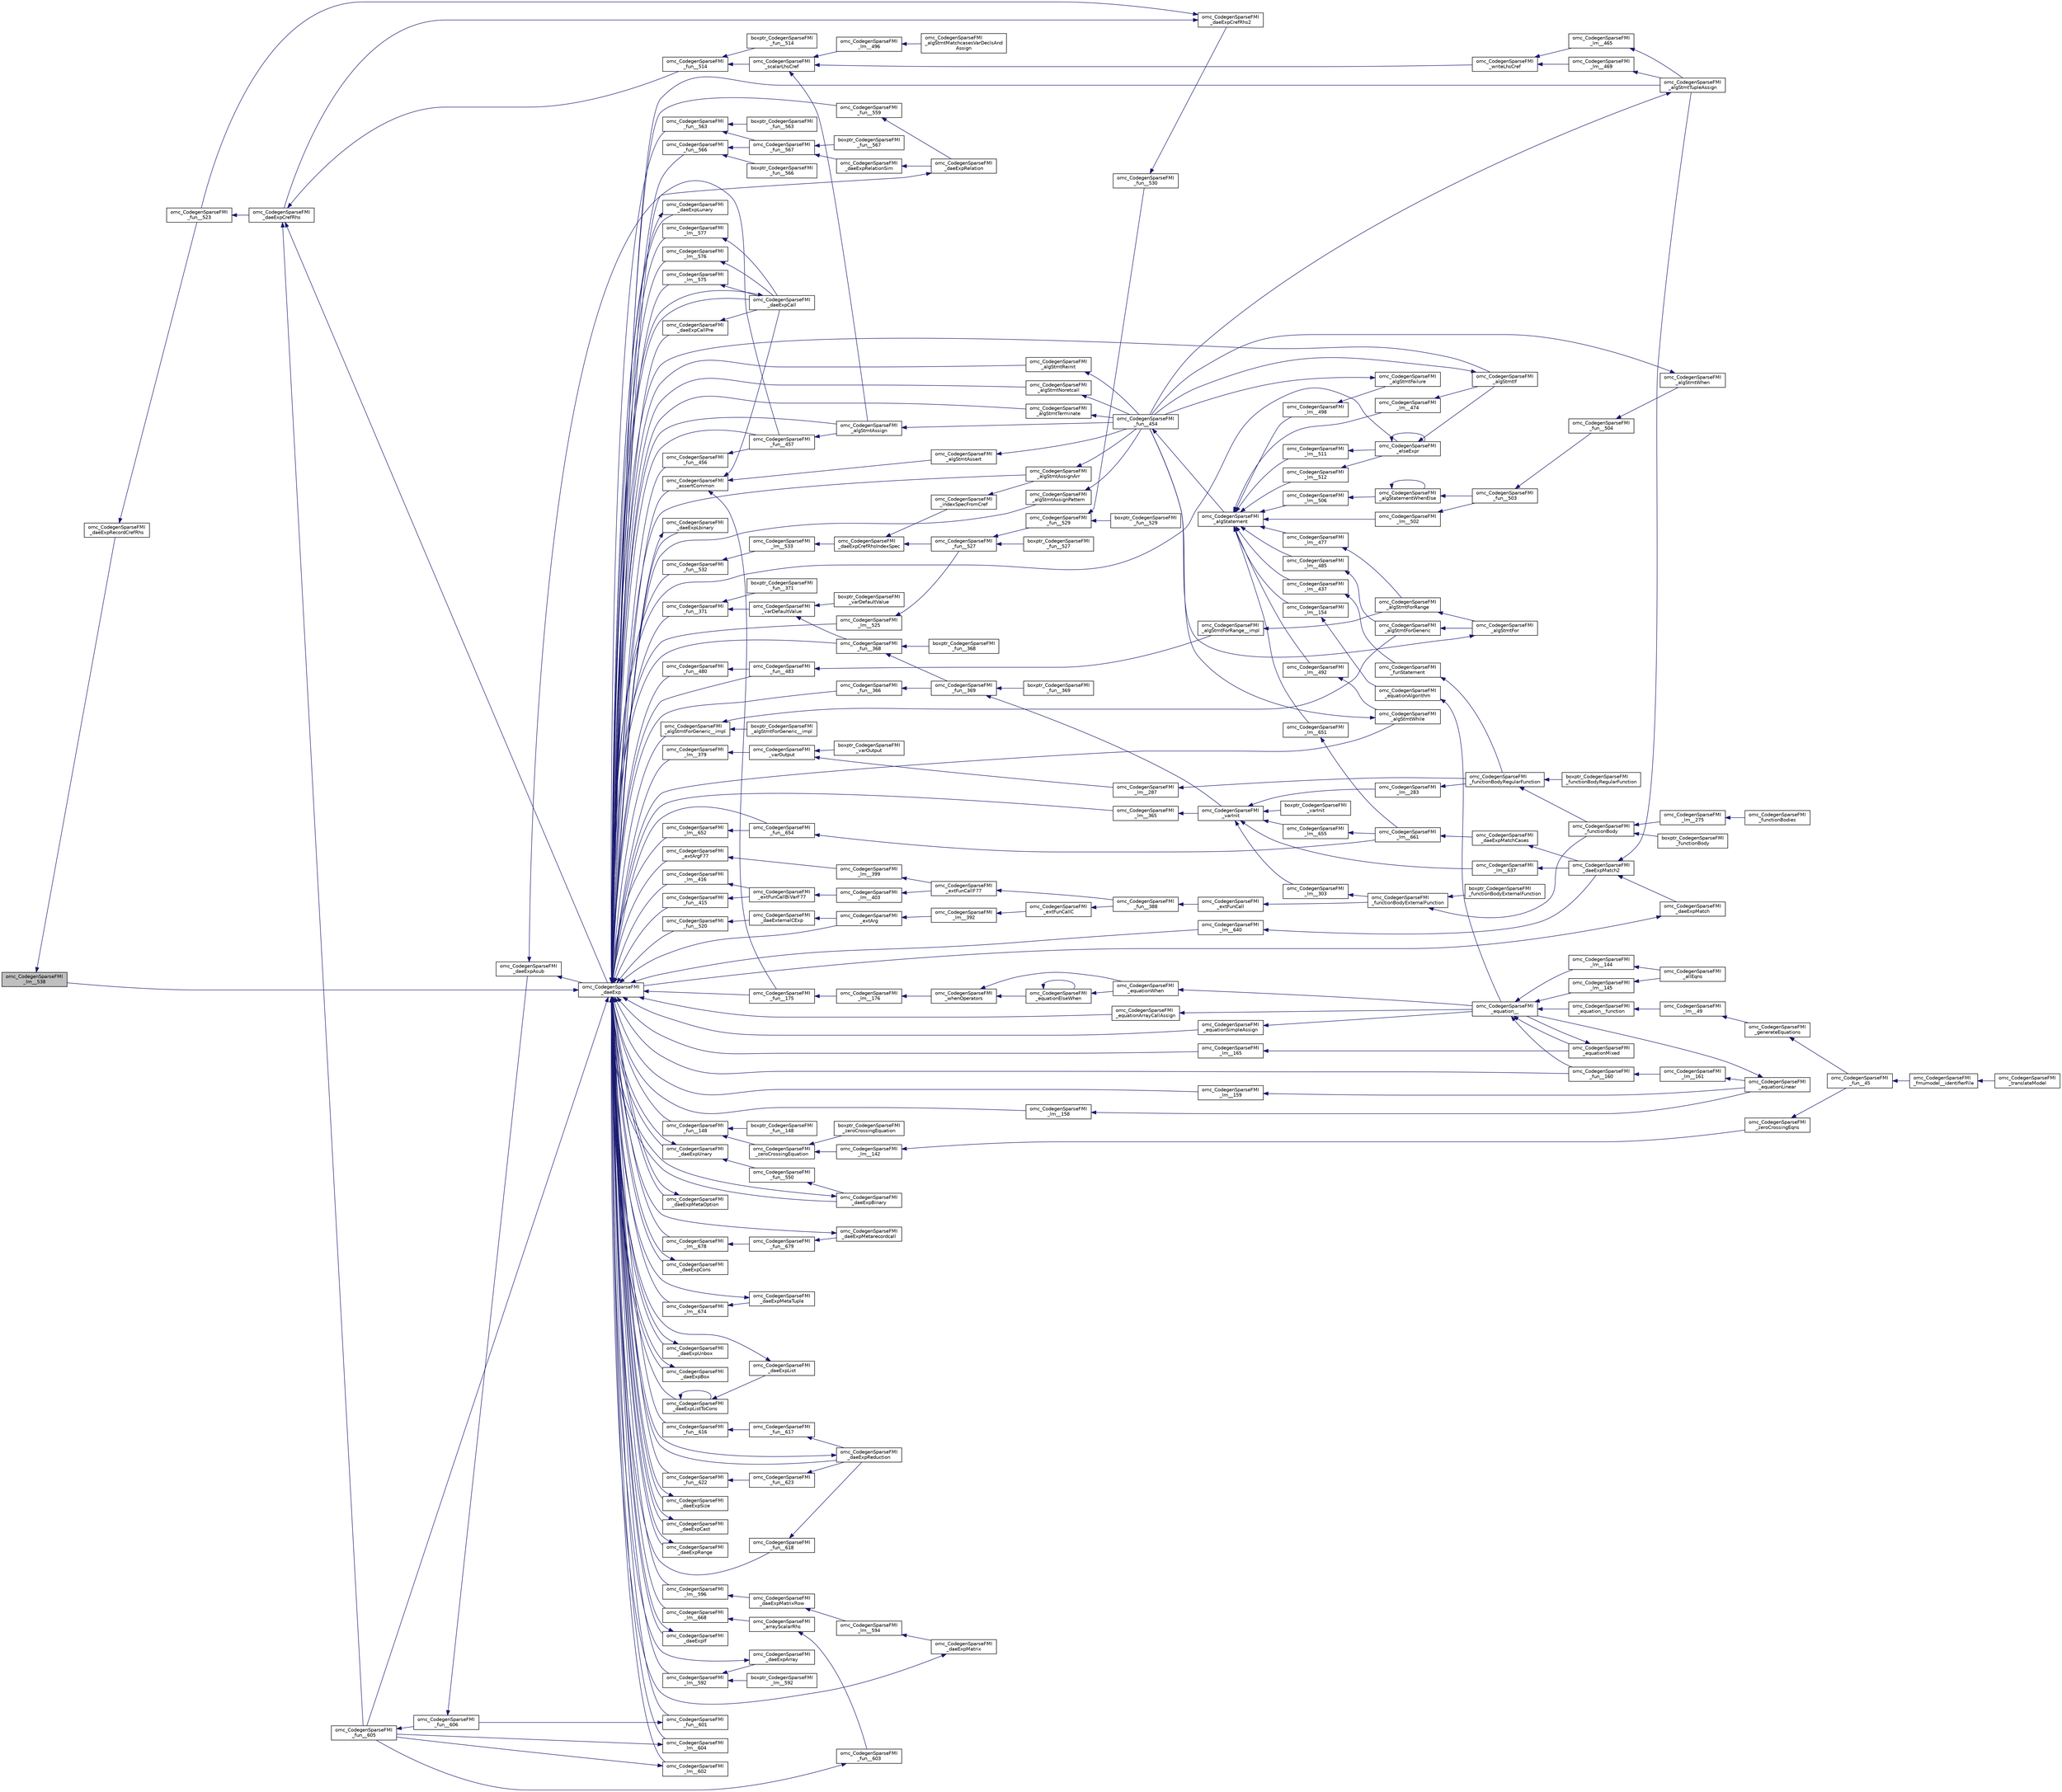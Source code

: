 digraph "omc_CodegenSparseFMI_lm__538"
{
  edge [fontname="Helvetica",fontsize="10",labelfontname="Helvetica",labelfontsize="10"];
  node [fontname="Helvetica",fontsize="10",shape=record];
  rankdir="LR";
  Node208974 [label="omc_CodegenSparseFMI\l_lm__538",height=0.2,width=0.4,color="black", fillcolor="grey75", style="filled", fontcolor="black"];
  Node208974 -> Node208975 [dir="back",color="midnightblue",fontsize="10",style="solid",fontname="Helvetica"];
  Node208975 [label="omc_CodegenSparseFMI\l_daeExpRecordCrefRhs",height=0.2,width=0.4,color="black", fillcolor="white", style="filled",URL="$da/d88/_codegen_sparse_f_m_i_8h.html#a7a5fa2c683abf9b112fce9bb14f4516e"];
  Node208975 -> Node208976 [dir="back",color="midnightblue",fontsize="10",style="solid",fontname="Helvetica"];
  Node208976 [label="omc_CodegenSparseFMI\l_fun__523",height=0.2,width=0.4,color="black", fillcolor="white", style="filled",URL="$d1/d2e/_codegen_sparse_f_m_i_8c.html#ac21903386a6c12cb7ddc073d1d74c9a8"];
  Node208976 -> Node208977 [dir="back",color="midnightblue",fontsize="10",style="solid",fontname="Helvetica"];
  Node208977 [label="omc_CodegenSparseFMI\l_daeExpCrefRhs",height=0.2,width=0.4,color="black", fillcolor="white", style="filled",URL="$da/d88/_codegen_sparse_f_m_i_8h.html#a1c8b7f7c630c2bb7f0ccdfe262bce698"];
  Node208977 -> Node208978 [dir="back",color="midnightblue",fontsize="10",style="solid",fontname="Helvetica"];
  Node208978 [label="omc_CodegenSparseFMI\l_fun__605",height=0.2,width=0.4,color="black", fillcolor="white", style="filled",URL="$d1/d2e/_codegen_sparse_f_m_i_8c.html#a9bd0f333ed74be93d8bd6468cde56736"];
  Node208978 -> Node208979 [dir="back",color="midnightblue",fontsize="10",style="solid",fontname="Helvetica"];
  Node208979 [label="omc_CodegenSparseFMI\l_fun__606",height=0.2,width=0.4,color="black", fillcolor="white", style="filled",URL="$d1/d2e/_codegen_sparse_f_m_i_8c.html#a57e7ee8cc6cf0e5de142a92a92caf6d0"];
  Node208979 -> Node208980 [dir="back",color="midnightblue",fontsize="10",style="solid",fontname="Helvetica"];
  Node208980 [label="omc_CodegenSparseFMI\l_daeExpAsub",height=0.2,width=0.4,color="black", fillcolor="white", style="filled",URL="$da/d88/_codegen_sparse_f_m_i_8h.html#ab042430b0f630bd548c9122206a41a76"];
  Node208980 -> Node208981 [dir="back",color="midnightblue",fontsize="10",style="solid",fontname="Helvetica"];
  Node208981 [label="omc_CodegenSparseFMI\l_daeExp",height=0.2,width=0.4,color="black", fillcolor="white", style="filled",URL="$da/d88/_codegen_sparse_f_m_i_8h.html#ab26972f772620810838d527d8554f2ac"];
  Node208981 -> Node208982 [dir="back",color="midnightblue",fontsize="10",style="solid",fontname="Helvetica"];
  Node208982 [label="omc_CodegenSparseFMI\l_assertCommon",height=0.2,width=0.4,color="black", fillcolor="white", style="filled",URL="$da/d88/_codegen_sparse_f_m_i_8h.html#affff73cc747add47129bcbacc2d38f9a"];
  Node208982 -> Node208983 [dir="back",color="midnightblue",fontsize="10",style="solid",fontname="Helvetica"];
  Node208983 [label="omc_CodegenSparseFMI\l_daeExpCall",height=0.2,width=0.4,color="black", fillcolor="white", style="filled",URL="$da/d88/_codegen_sparse_f_m_i_8h.html#a48a7b37bcd95aafb972b82321fa96aac"];
  Node208983 -> Node208981 [dir="back",color="midnightblue",fontsize="10",style="solid",fontname="Helvetica"];
  Node208982 -> Node208984 [dir="back",color="midnightblue",fontsize="10",style="solid",fontname="Helvetica"];
  Node208984 [label="omc_CodegenSparseFMI\l_algStmtAssert",height=0.2,width=0.4,color="black", fillcolor="white", style="filled",URL="$da/d88/_codegen_sparse_f_m_i_8h.html#a6b429ec5152996a5f9279a3ddf6844b0"];
  Node208984 -> Node208985 [dir="back",color="midnightblue",fontsize="10",style="solid",fontname="Helvetica"];
  Node208985 [label="omc_CodegenSparseFMI\l_fun__454",height=0.2,width=0.4,color="black", fillcolor="white", style="filled",URL="$d1/d2e/_codegen_sparse_f_m_i_8c.html#a38506d8a286cdb1703e9653cec496244"];
  Node208985 -> Node208986 [dir="back",color="midnightblue",fontsize="10",style="solid",fontname="Helvetica"];
  Node208986 [label="omc_CodegenSparseFMI\l_algStatement",height=0.2,width=0.4,color="black", fillcolor="white", style="filled",URL="$da/d88/_codegen_sparse_f_m_i_8h.html#a5d1fbf810cfb458410c3f606dd4518d6"];
  Node208986 -> Node208987 [dir="back",color="midnightblue",fontsize="10",style="solid",fontname="Helvetica"];
  Node208987 [label="omc_CodegenSparseFMI\l_lm__651",height=0.2,width=0.4,color="black", fillcolor="white", style="filled",URL="$d1/d2e/_codegen_sparse_f_m_i_8c.html#a4601ee3bb7611f920e2f9c96c21fce8e"];
  Node208987 -> Node208988 [dir="back",color="midnightblue",fontsize="10",style="solid",fontname="Helvetica"];
  Node208988 [label="omc_CodegenSparseFMI\l_lm__661",height=0.2,width=0.4,color="black", fillcolor="white", style="filled",URL="$d1/d2e/_codegen_sparse_f_m_i_8c.html#af15d08c53a5b48667e16622e16e97ec5"];
  Node208988 -> Node208989 [dir="back",color="midnightblue",fontsize="10",style="solid",fontname="Helvetica"];
  Node208989 [label="omc_CodegenSparseFMI\l_daeExpMatchCases",height=0.2,width=0.4,color="black", fillcolor="white", style="filled",URL="$da/d88/_codegen_sparse_f_m_i_8h.html#a67c72be0aaa49a7a85509e1c5ab98b41"];
  Node208989 -> Node208990 [dir="back",color="midnightblue",fontsize="10",style="solid",fontname="Helvetica"];
  Node208990 [label="omc_CodegenSparseFMI\l_daeExpMatch2",height=0.2,width=0.4,color="black", fillcolor="white", style="filled",URL="$da/d88/_codegen_sparse_f_m_i_8h.html#a3d2d85eda4fc6adaf9f0a30a7a870128"];
  Node208990 -> Node208991 [dir="back",color="midnightblue",fontsize="10",style="solid",fontname="Helvetica"];
  Node208991 [label="omc_CodegenSparseFMI\l_daeExpMatch",height=0.2,width=0.4,color="black", fillcolor="white", style="filled",URL="$da/d88/_codegen_sparse_f_m_i_8h.html#a59ba01dc770311168227b0e3a87b1e1d"];
  Node208991 -> Node208981 [dir="back",color="midnightblue",fontsize="10",style="solid",fontname="Helvetica"];
  Node208990 -> Node208992 [dir="back",color="midnightblue",fontsize="10",style="solid",fontname="Helvetica"];
  Node208992 [label="omc_CodegenSparseFMI\l_algStmtTupleAssign",height=0.2,width=0.4,color="black", fillcolor="white", style="filled",URL="$da/d88/_codegen_sparse_f_m_i_8h.html#a97aeb17841cb7160e7635ac180b44c9c"];
  Node208992 -> Node208985 [dir="back",color="midnightblue",fontsize="10",style="solid",fontname="Helvetica"];
  Node208986 -> Node208993 [dir="back",color="midnightblue",fontsize="10",style="solid",fontname="Helvetica"];
  Node208993 [label="omc_CodegenSparseFMI\l_lm__512",height=0.2,width=0.4,color="black", fillcolor="white", style="filled",URL="$d1/d2e/_codegen_sparse_f_m_i_8c.html#af95888dfe83bb5057d8fd4311bb02812"];
  Node208993 -> Node208994 [dir="back",color="midnightblue",fontsize="10",style="solid",fontname="Helvetica"];
  Node208994 [label="omc_CodegenSparseFMI\l_elseExpr",height=0.2,width=0.4,color="black", fillcolor="white", style="filled",URL="$da/d88/_codegen_sparse_f_m_i_8h.html#ae02994b817886c3b7f562e9552fec536"];
  Node208994 -> Node208994 [dir="back",color="midnightblue",fontsize="10",style="solid",fontname="Helvetica"];
  Node208994 -> Node208995 [dir="back",color="midnightblue",fontsize="10",style="solid",fontname="Helvetica"];
  Node208995 [label="omc_CodegenSparseFMI\l_algStmtIf",height=0.2,width=0.4,color="black", fillcolor="white", style="filled",URL="$da/d88/_codegen_sparse_f_m_i_8h.html#aa72b2ef57d1e5ee8a926acad88bf499d"];
  Node208995 -> Node208985 [dir="back",color="midnightblue",fontsize="10",style="solid",fontname="Helvetica"];
  Node208986 -> Node208996 [dir="back",color="midnightblue",fontsize="10",style="solid",fontname="Helvetica"];
  Node208996 [label="omc_CodegenSparseFMI\l_lm__511",height=0.2,width=0.4,color="black", fillcolor="white", style="filled",URL="$d1/d2e/_codegen_sparse_f_m_i_8c.html#ab0773a7f193a1fc208023bda15bcd13e"];
  Node208996 -> Node208994 [dir="back",color="midnightblue",fontsize="10",style="solid",fontname="Helvetica"];
  Node208986 -> Node208997 [dir="back",color="midnightblue",fontsize="10",style="solid",fontname="Helvetica"];
  Node208997 [label="omc_CodegenSparseFMI\l_lm__506",height=0.2,width=0.4,color="black", fillcolor="white", style="filled",URL="$d1/d2e/_codegen_sparse_f_m_i_8c.html#ab9c484cbc52677b6df8e8fb6df621cc0"];
  Node208997 -> Node208998 [dir="back",color="midnightblue",fontsize="10",style="solid",fontname="Helvetica"];
  Node208998 [label="omc_CodegenSparseFMI\l_algStatementWhenElse",height=0.2,width=0.4,color="black", fillcolor="white", style="filled",URL="$da/d88/_codegen_sparse_f_m_i_8h.html#a55c70c95b005ab4e4a668af539875303"];
  Node208998 -> Node208998 [dir="back",color="midnightblue",fontsize="10",style="solid",fontname="Helvetica"];
  Node208998 -> Node208999 [dir="back",color="midnightblue",fontsize="10",style="solid",fontname="Helvetica"];
  Node208999 [label="omc_CodegenSparseFMI\l_fun__503",height=0.2,width=0.4,color="black", fillcolor="white", style="filled",URL="$d1/d2e/_codegen_sparse_f_m_i_8c.html#a2f60622244298e4d41f2a4f51d7b6875"];
  Node208999 -> Node209000 [dir="back",color="midnightblue",fontsize="10",style="solid",fontname="Helvetica"];
  Node209000 [label="omc_CodegenSparseFMI\l_fun__504",height=0.2,width=0.4,color="black", fillcolor="white", style="filled",URL="$d1/d2e/_codegen_sparse_f_m_i_8c.html#a34c708458b1cf12fb6f5f8b4d739cfd1"];
  Node209000 -> Node209001 [dir="back",color="midnightblue",fontsize="10",style="solid",fontname="Helvetica"];
  Node209001 [label="omc_CodegenSparseFMI\l_algStmtWhen",height=0.2,width=0.4,color="black", fillcolor="white", style="filled",URL="$da/d88/_codegen_sparse_f_m_i_8h.html#a1045cff030f158d7beb1890107038b8d"];
  Node209001 -> Node208985 [dir="back",color="midnightblue",fontsize="10",style="solid",fontname="Helvetica"];
  Node208986 -> Node209002 [dir="back",color="midnightblue",fontsize="10",style="solid",fontname="Helvetica"];
  Node209002 [label="omc_CodegenSparseFMI\l_lm__502",height=0.2,width=0.4,color="black", fillcolor="white", style="filled",URL="$d1/d2e/_codegen_sparse_f_m_i_8c.html#a7b108abc44b96cb6c9ed48e243a90fad"];
  Node209002 -> Node208999 [dir="back",color="midnightblue",fontsize="10",style="solid",fontname="Helvetica"];
  Node208986 -> Node209003 [dir="back",color="midnightblue",fontsize="10",style="solid",fontname="Helvetica"];
  Node209003 [label="omc_CodegenSparseFMI\l_lm__498",height=0.2,width=0.4,color="black", fillcolor="white", style="filled",URL="$d1/d2e/_codegen_sparse_f_m_i_8c.html#a9a587324a76d2a404951bc9b392ed5cb"];
  Node209003 -> Node209004 [dir="back",color="midnightblue",fontsize="10",style="solid",fontname="Helvetica"];
  Node209004 [label="omc_CodegenSparseFMI\l_algStmtFailure",height=0.2,width=0.4,color="black", fillcolor="white", style="filled",URL="$da/d88/_codegen_sparse_f_m_i_8h.html#ad11b2d0a665f24fbe809721a52d58392"];
  Node209004 -> Node208985 [dir="back",color="midnightblue",fontsize="10",style="solid",fontname="Helvetica"];
  Node208986 -> Node209005 [dir="back",color="midnightblue",fontsize="10",style="solid",fontname="Helvetica"];
  Node209005 [label="omc_CodegenSparseFMI\l_lm__492",height=0.2,width=0.4,color="black", fillcolor="white", style="filled",URL="$d1/d2e/_codegen_sparse_f_m_i_8c.html#a72ef5dd5785e8cfbae898a4957299174"];
  Node209005 -> Node209006 [dir="back",color="midnightblue",fontsize="10",style="solid",fontname="Helvetica"];
  Node209006 [label="omc_CodegenSparseFMI\l_algStmtWhile",height=0.2,width=0.4,color="black", fillcolor="white", style="filled",URL="$da/d88/_codegen_sparse_f_m_i_8h.html#a737e817657aa616db460e3a97c2e3107"];
  Node209006 -> Node208985 [dir="back",color="midnightblue",fontsize="10",style="solid",fontname="Helvetica"];
  Node208986 -> Node209007 [dir="back",color="midnightblue",fontsize="10",style="solid",fontname="Helvetica"];
  Node209007 [label="omc_CodegenSparseFMI\l_lm__485",height=0.2,width=0.4,color="black", fillcolor="white", style="filled",URL="$d1/d2e/_codegen_sparse_f_m_i_8c.html#aaee69379b676eacca1ab73ffa0291eea"];
  Node209007 -> Node209008 [dir="back",color="midnightblue",fontsize="10",style="solid",fontname="Helvetica"];
  Node209008 [label="omc_CodegenSparseFMI\l_algStmtForGeneric",height=0.2,width=0.4,color="black", fillcolor="white", style="filled",URL="$da/d88/_codegen_sparse_f_m_i_8h.html#a15ee44d2afe47cb6295a4d916b0ca7a1"];
  Node209008 -> Node209009 [dir="back",color="midnightblue",fontsize="10",style="solid",fontname="Helvetica"];
  Node209009 [label="omc_CodegenSparseFMI\l_algStmtFor",height=0.2,width=0.4,color="black", fillcolor="white", style="filled",URL="$da/d88/_codegen_sparse_f_m_i_8h.html#a4a85a211bdd342c5634f687ac8530821"];
  Node209009 -> Node208985 [dir="back",color="midnightblue",fontsize="10",style="solid",fontname="Helvetica"];
  Node208986 -> Node209010 [dir="back",color="midnightblue",fontsize="10",style="solid",fontname="Helvetica"];
  Node209010 [label="omc_CodegenSparseFMI\l_lm__477",height=0.2,width=0.4,color="black", fillcolor="white", style="filled",URL="$d1/d2e/_codegen_sparse_f_m_i_8c.html#a2f9a22c9a97ca26efa4457a52c8310c9"];
  Node209010 -> Node209011 [dir="back",color="midnightblue",fontsize="10",style="solid",fontname="Helvetica"];
  Node209011 [label="omc_CodegenSparseFMI\l_algStmtForRange",height=0.2,width=0.4,color="black", fillcolor="white", style="filled",URL="$da/d88/_codegen_sparse_f_m_i_8h.html#aec1da676936e15ede37d5d7df69bd5d3"];
  Node209011 -> Node209009 [dir="back",color="midnightblue",fontsize="10",style="solid",fontname="Helvetica"];
  Node208986 -> Node209012 [dir="back",color="midnightblue",fontsize="10",style="solid",fontname="Helvetica"];
  Node209012 [label="omc_CodegenSparseFMI\l_lm__474",height=0.2,width=0.4,color="black", fillcolor="white", style="filled",URL="$d1/d2e/_codegen_sparse_f_m_i_8c.html#a39706f1a079b0966689768a75ddc77b3"];
  Node209012 -> Node208995 [dir="back",color="midnightblue",fontsize="10",style="solid",fontname="Helvetica"];
  Node208986 -> Node209013 [dir="back",color="midnightblue",fontsize="10",style="solid",fontname="Helvetica"];
  Node209013 [label="omc_CodegenSparseFMI\l_lm__437",height=0.2,width=0.4,color="black", fillcolor="white", style="filled",URL="$d1/d2e/_codegen_sparse_f_m_i_8c.html#a1bcb8bb8090787c8cfad3cc233eb2cbb"];
  Node209013 -> Node209014 [dir="back",color="midnightblue",fontsize="10",style="solid",fontname="Helvetica"];
  Node209014 [label="omc_CodegenSparseFMI\l_funStatement",height=0.2,width=0.4,color="black", fillcolor="white", style="filled",URL="$da/d88/_codegen_sparse_f_m_i_8h.html#a6011fbd6700693d91a736f67f7cd333a"];
  Node209014 -> Node209015 [dir="back",color="midnightblue",fontsize="10",style="solid",fontname="Helvetica"];
  Node209015 [label="omc_CodegenSparseFMI\l_functionBodyRegularFunction",height=0.2,width=0.4,color="black", fillcolor="white", style="filled",URL="$da/d88/_codegen_sparse_f_m_i_8h.html#a35f588d60d8560ad7c541738fc9bc5d0"];
  Node209015 -> Node209016 [dir="back",color="midnightblue",fontsize="10",style="solid",fontname="Helvetica"];
  Node209016 [label="boxptr_CodegenSparseFMI\l_functionBodyRegularFunction",height=0.2,width=0.4,color="black", fillcolor="white", style="filled",URL="$da/d88/_codegen_sparse_f_m_i_8h.html#ad0cd59d6ca1bf8ab02b015f235daadf1"];
  Node209015 -> Node209017 [dir="back",color="midnightblue",fontsize="10",style="solid",fontname="Helvetica"];
  Node209017 [label="omc_CodegenSparseFMI\l_functionBody",height=0.2,width=0.4,color="black", fillcolor="white", style="filled",URL="$da/d88/_codegen_sparse_f_m_i_8h.html#a8326dd08d50f77b343a0b1e9fdee90d6"];
  Node209017 -> Node209018 [dir="back",color="midnightblue",fontsize="10",style="solid",fontname="Helvetica"];
  Node209018 [label="boxptr_CodegenSparseFMI\l_functionBody",height=0.2,width=0.4,color="black", fillcolor="white", style="filled",URL="$da/d88/_codegen_sparse_f_m_i_8h.html#a1450c37977ff46f0a318f1740d46b3a2"];
  Node209017 -> Node209019 [dir="back",color="midnightblue",fontsize="10",style="solid",fontname="Helvetica"];
  Node209019 [label="omc_CodegenSparseFMI\l_lm__275",height=0.2,width=0.4,color="black", fillcolor="white", style="filled",URL="$d1/d2e/_codegen_sparse_f_m_i_8c.html#afa6f1fb10983410b266344362bafabb7"];
  Node209019 -> Node209020 [dir="back",color="midnightblue",fontsize="10",style="solid",fontname="Helvetica"];
  Node209020 [label="omc_CodegenSparseFMI\l_functionBodies",height=0.2,width=0.4,color="black", fillcolor="white", style="filled",URL="$da/d88/_codegen_sparse_f_m_i_8h.html#ad5d463f801d993e3be31d7c8963771af"];
  Node208986 -> Node209021 [dir="back",color="midnightblue",fontsize="10",style="solid",fontname="Helvetica"];
  Node209021 [label="omc_CodegenSparseFMI\l_lm__154",height=0.2,width=0.4,color="black", fillcolor="white", style="filled",URL="$d1/d2e/_codegen_sparse_f_m_i_8c.html#a1572fc969206bf7560bccaad1883519a"];
  Node209021 -> Node209022 [dir="back",color="midnightblue",fontsize="10",style="solid",fontname="Helvetica"];
  Node209022 [label="omc_CodegenSparseFMI\l_equationAlgorithm",height=0.2,width=0.4,color="black", fillcolor="white", style="filled",URL="$da/d88/_codegen_sparse_f_m_i_8h.html#adc1144a1e01b13d32f1cd272edef769f"];
  Node209022 -> Node209023 [dir="back",color="midnightblue",fontsize="10",style="solid",fontname="Helvetica"];
  Node209023 [label="omc_CodegenSparseFMI\l_equation__",height=0.2,width=0.4,color="black", fillcolor="white", style="filled",URL="$da/d88/_codegen_sparse_f_m_i_8h.html#a99f4c0cb745d02faf3615bcda104a18a"];
  Node209023 -> Node209024 [dir="back",color="midnightblue",fontsize="10",style="solid",fontname="Helvetica"];
  Node209024 [label="omc_CodegenSparseFMI\l_equationMixed",height=0.2,width=0.4,color="black", fillcolor="white", style="filled",URL="$da/d88/_codegen_sparse_f_m_i_8h.html#ac29f9768bd0d77a3e1e85ee8d33113f2"];
  Node209024 -> Node209023 [dir="back",color="midnightblue",fontsize="10",style="solid",fontname="Helvetica"];
  Node209023 -> Node209025 [dir="back",color="midnightblue",fontsize="10",style="solid",fontname="Helvetica"];
  Node209025 [label="omc_CodegenSparseFMI\l_fun__160",height=0.2,width=0.4,color="black", fillcolor="white", style="filled",URL="$d1/d2e/_codegen_sparse_f_m_i_8c.html#ae706b7e1daac9ecce083bb0f153c4537"];
  Node209025 -> Node209026 [dir="back",color="midnightblue",fontsize="10",style="solid",fontname="Helvetica"];
  Node209026 [label="omc_CodegenSparseFMI\l_lm__161",height=0.2,width=0.4,color="black", fillcolor="white", style="filled",URL="$d1/d2e/_codegen_sparse_f_m_i_8c.html#afef10b15667b5fa348e2e5474100a059"];
  Node209026 -> Node209027 [dir="back",color="midnightblue",fontsize="10",style="solid",fontname="Helvetica"];
  Node209027 [label="omc_CodegenSparseFMI\l_equationLinear",height=0.2,width=0.4,color="black", fillcolor="white", style="filled",URL="$da/d88/_codegen_sparse_f_m_i_8h.html#ae8ae758cee8e51f80c69f273ea2dead4"];
  Node209027 -> Node209023 [dir="back",color="midnightblue",fontsize="10",style="solid",fontname="Helvetica"];
  Node209023 -> Node209028 [dir="back",color="midnightblue",fontsize="10",style="solid",fontname="Helvetica"];
  Node209028 [label="omc_CodegenSparseFMI\l_lm__145",height=0.2,width=0.4,color="black", fillcolor="white", style="filled",URL="$d1/d2e/_codegen_sparse_f_m_i_8c.html#a482b9fe4a2cf1170ba37c04cbeeba56b"];
  Node209028 -> Node209029 [dir="back",color="midnightblue",fontsize="10",style="solid",fontname="Helvetica"];
  Node209029 [label="omc_CodegenSparseFMI\l_allEqns",height=0.2,width=0.4,color="black", fillcolor="white", style="filled",URL="$da/d88/_codegen_sparse_f_m_i_8h.html#a94fa0652e8d98e8869394cc988af391b"];
  Node209023 -> Node209030 [dir="back",color="midnightblue",fontsize="10",style="solid",fontname="Helvetica"];
  Node209030 [label="omc_CodegenSparseFMI\l_lm__144",height=0.2,width=0.4,color="black", fillcolor="white", style="filled",URL="$d1/d2e/_codegen_sparse_f_m_i_8c.html#a53bc84287c3730b73c523380ca378dcf"];
  Node209030 -> Node209029 [dir="back",color="midnightblue",fontsize="10",style="solid",fontname="Helvetica"];
  Node209023 -> Node209031 [dir="back",color="midnightblue",fontsize="10",style="solid",fontname="Helvetica"];
  Node209031 [label="omc_CodegenSparseFMI\l_equation__function",height=0.2,width=0.4,color="black", fillcolor="white", style="filled",URL="$da/d88/_codegen_sparse_f_m_i_8h.html#a3b6d78478d2920ade27380933feef664"];
  Node209031 -> Node209032 [dir="back",color="midnightblue",fontsize="10",style="solid",fontname="Helvetica"];
  Node209032 [label="omc_CodegenSparseFMI\l_lm__49",height=0.2,width=0.4,color="black", fillcolor="white", style="filled",URL="$d1/d2e/_codegen_sparse_f_m_i_8c.html#afd950130e5951ce5d9b078504b8e5445"];
  Node209032 -> Node209033 [dir="back",color="midnightblue",fontsize="10",style="solid",fontname="Helvetica"];
  Node209033 [label="omc_CodegenSparseFMI\l_generateEquations",height=0.2,width=0.4,color="black", fillcolor="white", style="filled",URL="$da/d88/_codegen_sparse_f_m_i_8h.html#a944e50c37aa93fa6e9c540a7d9a7f671"];
  Node209033 -> Node209034 [dir="back",color="midnightblue",fontsize="10",style="solid",fontname="Helvetica"];
  Node209034 [label="omc_CodegenSparseFMI\l_fun__45",height=0.2,width=0.4,color="black", fillcolor="white", style="filled",URL="$d1/d2e/_codegen_sparse_f_m_i_8c.html#a33c397eee4567dbaf5269d88f9ea50f2"];
  Node209034 -> Node209035 [dir="back",color="midnightblue",fontsize="10",style="solid",fontname="Helvetica"];
  Node209035 [label="omc_CodegenSparseFMI\l_fmumodel__identifierFile",height=0.2,width=0.4,color="black", fillcolor="white", style="filled",URL="$da/d88/_codegen_sparse_f_m_i_8h.html#a0d704247081fbb1f268bdd5ae5d7f3f3"];
  Node209035 -> Node209036 [dir="back",color="midnightblue",fontsize="10",style="solid",fontname="Helvetica"];
  Node209036 [label="omc_CodegenSparseFMI\l_translateModel",height=0.2,width=0.4,color="black", fillcolor="white", style="filled",URL="$da/d88/_codegen_sparse_f_m_i_8h.html#a6e115544fcae7968ab9fa00a0ea17b1d"];
  Node208982 -> Node209037 [dir="back",color="midnightblue",fontsize="10",style="solid",fontname="Helvetica"];
  Node209037 [label="omc_CodegenSparseFMI\l_fun__175",height=0.2,width=0.4,color="black", fillcolor="white", style="filled",URL="$d1/d2e/_codegen_sparse_f_m_i_8c.html#ae71d3dbce84027f4da25d630128e9f06"];
  Node209037 -> Node209038 [dir="back",color="midnightblue",fontsize="10",style="solid",fontname="Helvetica"];
  Node209038 [label="omc_CodegenSparseFMI\l_lm__176",height=0.2,width=0.4,color="black", fillcolor="white", style="filled",URL="$d1/d2e/_codegen_sparse_f_m_i_8c.html#a3aab67e796da3718ac21ae4e0b10522b"];
  Node209038 -> Node209039 [dir="back",color="midnightblue",fontsize="10",style="solid",fontname="Helvetica"];
  Node209039 [label="omc_CodegenSparseFMI\l_whenOperators",height=0.2,width=0.4,color="black", fillcolor="white", style="filled",URL="$da/d88/_codegen_sparse_f_m_i_8h.html#aaa56a6cbe937c9e43604fbefcddc43d4"];
  Node209039 -> Node209040 [dir="back",color="midnightblue",fontsize="10",style="solid",fontname="Helvetica"];
  Node209040 [label="omc_CodegenSparseFMI\l_equationElseWhen",height=0.2,width=0.4,color="black", fillcolor="white", style="filled",URL="$da/d88/_codegen_sparse_f_m_i_8h.html#a9252f94be6a8d4db5d542a2a30867d21"];
  Node209040 -> Node209040 [dir="back",color="midnightblue",fontsize="10",style="solid",fontname="Helvetica"];
  Node209040 -> Node209041 [dir="back",color="midnightblue",fontsize="10",style="solid",fontname="Helvetica"];
  Node209041 [label="omc_CodegenSparseFMI\l_equationWhen",height=0.2,width=0.4,color="black", fillcolor="white", style="filled",URL="$da/d88/_codegen_sparse_f_m_i_8h.html#a182b50d619540de019adbeb9053f85d2"];
  Node209041 -> Node209023 [dir="back",color="midnightblue",fontsize="10",style="solid",fontname="Helvetica"];
  Node209039 -> Node209041 [dir="back",color="midnightblue",fontsize="10",style="solid",fontname="Helvetica"];
  Node208981 -> Node209042 [dir="back",color="midnightblue",fontsize="10",style="solid",fontname="Helvetica"];
  Node209042 [label="omc_CodegenSparseFMI\l_algStmtAssignPattern",height=0.2,width=0.4,color="black", fillcolor="white", style="filled",URL="$da/d88/_codegen_sparse_f_m_i_8h.html#aa769cf6a279946c8484ba60efafa1bc7"];
  Node209042 -> Node208985 [dir="back",color="midnightblue",fontsize="10",style="solid",fontname="Helvetica"];
  Node208981 -> Node209043 [dir="back",color="midnightblue",fontsize="10",style="solid",fontname="Helvetica"];
  Node209043 [label="omc_CodegenSparseFMI\l_lm__678",height=0.2,width=0.4,color="black", fillcolor="white", style="filled",URL="$d1/d2e/_codegen_sparse_f_m_i_8c.html#a128c47290974b3ffbcea043e82979943"];
  Node209043 -> Node209044 [dir="back",color="midnightblue",fontsize="10",style="solid",fontname="Helvetica"];
  Node209044 [label="omc_CodegenSparseFMI\l_fun__679",height=0.2,width=0.4,color="black", fillcolor="white", style="filled",URL="$d1/d2e/_codegen_sparse_f_m_i_8c.html#a2365ba198f39b872daa06cc5d23c6252"];
  Node209044 -> Node209045 [dir="back",color="midnightblue",fontsize="10",style="solid",fontname="Helvetica"];
  Node209045 [label="omc_CodegenSparseFMI\l_daeExpMetarecordcall",height=0.2,width=0.4,color="black", fillcolor="white", style="filled",URL="$da/d88/_codegen_sparse_f_m_i_8h.html#af4d3cdaeb7380d8a65146e12030c5c0e"];
  Node209045 -> Node208981 [dir="back",color="midnightblue",fontsize="10",style="solid",fontname="Helvetica"];
  Node208981 -> Node209046 [dir="back",color="midnightblue",fontsize="10",style="solid",fontname="Helvetica"];
  Node209046 [label="omc_CodegenSparseFMI\l_daeExpMetaOption",height=0.2,width=0.4,color="black", fillcolor="white", style="filled",URL="$da/d88/_codegen_sparse_f_m_i_8h.html#ae536b39241762561555271004c37440e"];
  Node209046 -> Node208981 [dir="back",color="midnightblue",fontsize="10",style="solid",fontname="Helvetica"];
  Node208981 -> Node209047 [dir="back",color="midnightblue",fontsize="10",style="solid",fontname="Helvetica"];
  Node209047 [label="omc_CodegenSparseFMI\l_lm__674",height=0.2,width=0.4,color="black", fillcolor="white", style="filled",URL="$d1/d2e/_codegen_sparse_f_m_i_8c.html#ad52f1b672015908228e495a9b9ff40ca"];
  Node209047 -> Node209048 [dir="back",color="midnightblue",fontsize="10",style="solid",fontname="Helvetica"];
  Node209048 [label="omc_CodegenSparseFMI\l_daeExpMetaTuple",height=0.2,width=0.4,color="black", fillcolor="white", style="filled",URL="$da/d88/_codegen_sparse_f_m_i_8h.html#a37dab4d4c7bc7fd838505c060a8b9049"];
  Node209048 -> Node208981 [dir="back",color="midnightblue",fontsize="10",style="solid",fontname="Helvetica"];
  Node208981 -> Node209049 [dir="back",color="midnightblue",fontsize="10",style="solid",fontname="Helvetica"];
  Node209049 [label="omc_CodegenSparseFMI\l_daeExpCons",height=0.2,width=0.4,color="black", fillcolor="white", style="filled",URL="$da/d88/_codegen_sparse_f_m_i_8h.html#ab881b9f7dbddb69fe91bb74c9c5c54c1"];
  Node209049 -> Node208981 [dir="back",color="midnightblue",fontsize="10",style="solid",fontname="Helvetica"];
  Node208981 -> Node209050 [dir="back",color="midnightblue",fontsize="10",style="solid",fontname="Helvetica"];
  Node209050 [label="omc_CodegenSparseFMI\l_daeExpListToCons",height=0.2,width=0.4,color="black", fillcolor="white", style="filled",URL="$da/d88/_codegen_sparse_f_m_i_8h.html#a1d1ae6cb82e69292e58b8c65e002ea55"];
  Node209050 -> Node209050 [dir="back",color="midnightblue",fontsize="10",style="solid",fontname="Helvetica"];
  Node209050 -> Node209051 [dir="back",color="midnightblue",fontsize="10",style="solid",fontname="Helvetica"];
  Node209051 [label="omc_CodegenSparseFMI\l_daeExpList",height=0.2,width=0.4,color="black", fillcolor="white", style="filled",URL="$da/d88/_codegen_sparse_f_m_i_8h.html#a2f666b582c610d5c8b23988ecba9664b"];
  Node209051 -> Node208981 [dir="back",color="midnightblue",fontsize="10",style="solid",fontname="Helvetica"];
  Node208981 -> Node209052 [dir="back",color="midnightblue",fontsize="10",style="solid",fontname="Helvetica"];
  Node209052 [label="omc_CodegenSparseFMI\l_lm__668",height=0.2,width=0.4,color="black", fillcolor="white", style="filled",URL="$d1/d2e/_codegen_sparse_f_m_i_8c.html#a76351725b41da0af498aadf54b92c275"];
  Node209052 -> Node209053 [dir="back",color="midnightblue",fontsize="10",style="solid",fontname="Helvetica"];
  Node209053 [label="omc_CodegenSparseFMI\l_arrayScalarRhs",height=0.2,width=0.4,color="black", fillcolor="white", style="filled",URL="$da/d88/_codegen_sparse_f_m_i_8h.html#ab4de96fd8fb5647ef325ca122a4753f3"];
  Node209053 -> Node209054 [dir="back",color="midnightblue",fontsize="10",style="solid",fontname="Helvetica"];
  Node209054 [label="omc_CodegenSparseFMI\l_fun__603",height=0.2,width=0.4,color="black", fillcolor="white", style="filled",URL="$d1/d2e/_codegen_sparse_f_m_i_8c.html#adbd2857da6df0e479b3bd77c5b7a8f7d"];
  Node209054 -> Node208978 [dir="back",color="midnightblue",fontsize="10",style="solid",fontname="Helvetica"];
  Node208981 -> Node209055 [dir="back",color="midnightblue",fontsize="10",style="solid",fontname="Helvetica"];
  Node209055 [label="omc_CodegenSparseFMI\l_daeExpUnbox",height=0.2,width=0.4,color="black", fillcolor="white", style="filled",URL="$da/d88/_codegen_sparse_f_m_i_8h.html#ad8a93ec5bfec6454d268e95a82bf96b8"];
  Node209055 -> Node208981 [dir="back",color="midnightblue",fontsize="10",style="solid",fontname="Helvetica"];
  Node208981 -> Node209056 [dir="back",color="midnightblue",fontsize="10",style="solid",fontname="Helvetica"];
  Node209056 [label="omc_CodegenSparseFMI\l_daeExpBox",height=0.2,width=0.4,color="black", fillcolor="white", style="filled",URL="$da/d88/_codegen_sparse_f_m_i_8h.html#a39dc1615a535b01d20db9b87fc607d3c"];
  Node209056 -> Node208981 [dir="back",color="midnightblue",fontsize="10",style="solid",fontname="Helvetica"];
  Node208981 -> Node209057 [dir="back",color="midnightblue",fontsize="10",style="solid",fontname="Helvetica"];
  Node209057 [label="omc_CodegenSparseFMI\l_fun__654",height=0.2,width=0.4,color="black", fillcolor="white", style="filled",URL="$d1/d2e/_codegen_sparse_f_m_i_8c.html#a779418d021f2bf6e5e05257271d6512f"];
  Node209057 -> Node208988 [dir="back",color="midnightblue",fontsize="10",style="solid",fontname="Helvetica"];
  Node208981 -> Node209058 [dir="back",color="midnightblue",fontsize="10",style="solid",fontname="Helvetica"];
  Node209058 [label="omc_CodegenSparseFMI\l_lm__652",height=0.2,width=0.4,color="black", fillcolor="white", style="filled",URL="$d1/d2e/_codegen_sparse_f_m_i_8c.html#afb77daba20dc13d99f8916228d277ad2"];
  Node209058 -> Node209057 [dir="back",color="midnightblue",fontsize="10",style="solid",fontname="Helvetica"];
  Node208981 -> Node209059 [dir="back",color="midnightblue",fontsize="10",style="solid",fontname="Helvetica"];
  Node209059 [label="omc_CodegenSparseFMI\l_lm__640",height=0.2,width=0.4,color="black", fillcolor="white", style="filled",URL="$d1/d2e/_codegen_sparse_f_m_i_8c.html#ab7ae5141c274871c57b0fb912e7ddaf7"];
  Node209059 -> Node208990 [dir="back",color="midnightblue",fontsize="10",style="solid",fontname="Helvetica"];
  Node208981 -> Node209060 [dir="back",color="midnightblue",fontsize="10",style="solid",fontname="Helvetica"];
  Node209060 [label="omc_CodegenSparseFMI\l_daeExpReduction",height=0.2,width=0.4,color="black", fillcolor="white", style="filled",URL="$da/d88/_codegen_sparse_f_m_i_8h.html#a215e1cfa638090eb2c87b8d31be99cf0"];
  Node209060 -> Node208981 [dir="back",color="midnightblue",fontsize="10",style="solid",fontname="Helvetica"];
  Node208981 -> Node209061 [dir="back",color="midnightblue",fontsize="10",style="solid",fontname="Helvetica"];
  Node209061 [label="omc_CodegenSparseFMI\l_fun__622",height=0.2,width=0.4,color="black", fillcolor="white", style="filled",URL="$d1/d2e/_codegen_sparse_f_m_i_8c.html#ae5c95b0ba06e68ed18a5d60da4cda046"];
  Node209061 -> Node209062 [dir="back",color="midnightblue",fontsize="10",style="solid",fontname="Helvetica"];
  Node209062 [label="omc_CodegenSparseFMI\l_fun__623",height=0.2,width=0.4,color="black", fillcolor="white", style="filled",URL="$d1/d2e/_codegen_sparse_f_m_i_8c.html#ad252a6b0c4628a8f587fbfdf6b702226"];
  Node209062 -> Node209060 [dir="back",color="midnightblue",fontsize="10",style="solid",fontname="Helvetica"];
  Node208981 -> Node209063 [dir="back",color="midnightblue",fontsize="10",style="solid",fontname="Helvetica"];
  Node209063 [label="omc_CodegenSparseFMI\l_fun__618",height=0.2,width=0.4,color="black", fillcolor="white", style="filled",URL="$d1/d2e/_codegen_sparse_f_m_i_8c.html#a6b9efcf5bb1e83e9d6d64821e5b15530"];
  Node209063 -> Node209060 [dir="back",color="midnightblue",fontsize="10",style="solid",fontname="Helvetica"];
  Node208981 -> Node209064 [dir="back",color="midnightblue",fontsize="10",style="solid",fontname="Helvetica"];
  Node209064 [label="omc_CodegenSparseFMI\l_fun__616",height=0.2,width=0.4,color="black", fillcolor="white", style="filled",URL="$d1/d2e/_codegen_sparse_f_m_i_8c.html#a635859e8c511453505953fab612853b3"];
  Node209064 -> Node209065 [dir="back",color="midnightblue",fontsize="10",style="solid",fontname="Helvetica"];
  Node209065 [label="omc_CodegenSparseFMI\l_fun__617",height=0.2,width=0.4,color="black", fillcolor="white", style="filled",URL="$d1/d2e/_codegen_sparse_f_m_i_8c.html#aa08069808fe588458678d9549eb3b245"];
  Node209065 -> Node209060 [dir="back",color="midnightblue",fontsize="10",style="solid",fontname="Helvetica"];
  Node208981 -> Node209066 [dir="back",color="midnightblue",fontsize="10",style="solid",fontname="Helvetica"];
  Node209066 [label="omc_CodegenSparseFMI\l_daeExpSize",height=0.2,width=0.4,color="black", fillcolor="white", style="filled",URL="$da/d88/_codegen_sparse_f_m_i_8h.html#a65806134dc2b86c56ad13bd542641799"];
  Node209066 -> Node208981 [dir="back",color="midnightblue",fontsize="10",style="solid",fontname="Helvetica"];
  Node208981 -> Node209067 [dir="back",color="midnightblue",fontsize="10",style="solid",fontname="Helvetica"];
  Node209067 [label="omc_CodegenSparseFMI\l_daeExpCallPre",height=0.2,width=0.4,color="black", fillcolor="white", style="filled",URL="$da/d88/_codegen_sparse_f_m_i_8h.html#a14fa316eb180ca150badd71a2b426953"];
  Node209067 -> Node208983 [dir="back",color="midnightblue",fontsize="10",style="solid",fontname="Helvetica"];
  Node208981 -> Node208978 [dir="back",color="midnightblue",fontsize="10",style="solid",fontname="Helvetica"];
  Node208981 -> Node209068 [dir="back",color="midnightblue",fontsize="10",style="solid",fontname="Helvetica"];
  Node209068 [label="omc_CodegenSparseFMI\l_lm__604",height=0.2,width=0.4,color="black", fillcolor="white", style="filled",URL="$d1/d2e/_codegen_sparse_f_m_i_8c.html#a1ea19ba89eb6b92706330d280b4a28c4"];
  Node209068 -> Node208978 [dir="back",color="midnightblue",fontsize="10",style="solid",fontname="Helvetica"];
  Node208981 -> Node209069 [dir="back",color="midnightblue",fontsize="10",style="solid",fontname="Helvetica"];
  Node209069 [label="omc_CodegenSparseFMI\l_lm__602",height=0.2,width=0.4,color="black", fillcolor="white", style="filled",URL="$d1/d2e/_codegen_sparse_f_m_i_8c.html#a033ed9fe3cb36fea59e62007c6a4d090"];
  Node209069 -> Node208978 [dir="back",color="midnightblue",fontsize="10",style="solid",fontname="Helvetica"];
  Node208981 -> Node209070 [dir="back",color="midnightblue",fontsize="10",style="solid",fontname="Helvetica"];
  Node209070 [label="omc_CodegenSparseFMI\l_fun__601",height=0.2,width=0.4,color="black", fillcolor="white", style="filled",URL="$d1/d2e/_codegen_sparse_f_m_i_8c.html#a7e7064f5d085e776607bd7e91ba97557"];
  Node209070 -> Node208979 [dir="back",color="midnightblue",fontsize="10",style="solid",fontname="Helvetica"];
  Node208981 -> Node209071 [dir="back",color="midnightblue",fontsize="10",style="solid",fontname="Helvetica"];
  Node209071 [label="omc_CodegenSparseFMI\l_daeExpCast",height=0.2,width=0.4,color="black", fillcolor="white", style="filled",URL="$da/d88/_codegen_sparse_f_m_i_8h.html#a4925df985f63c7b864fc53ff465f925e"];
  Node209071 -> Node208981 [dir="back",color="midnightblue",fontsize="10",style="solid",fontname="Helvetica"];
  Node208981 -> Node209072 [dir="back",color="midnightblue",fontsize="10",style="solid",fontname="Helvetica"];
  Node209072 [label="omc_CodegenSparseFMI\l_daeExpRange",height=0.2,width=0.4,color="black", fillcolor="white", style="filled",URL="$da/d88/_codegen_sparse_f_m_i_8h.html#ab06fb091af14bb2ea0472c05fb26c075"];
  Node209072 -> Node208981 [dir="back",color="midnightblue",fontsize="10",style="solid",fontname="Helvetica"];
  Node208981 -> Node209073 [dir="back",color="midnightblue",fontsize="10",style="solid",fontname="Helvetica"];
  Node209073 [label="omc_CodegenSparseFMI\l_lm__596",height=0.2,width=0.4,color="black", fillcolor="white", style="filled",URL="$d1/d2e/_codegen_sparse_f_m_i_8c.html#a14d5df57654fa55b92d5aff9036ec0ab"];
  Node209073 -> Node209074 [dir="back",color="midnightblue",fontsize="10",style="solid",fontname="Helvetica"];
  Node209074 [label="omc_CodegenSparseFMI\l_daeExpMatrixRow",height=0.2,width=0.4,color="black", fillcolor="white", style="filled",URL="$da/d88/_codegen_sparse_f_m_i_8h.html#aaa8e0e4a311cbf73da7a14c47f4570ac"];
  Node209074 -> Node209075 [dir="back",color="midnightblue",fontsize="10",style="solid",fontname="Helvetica"];
  Node209075 [label="omc_CodegenSparseFMI\l_lm__594",height=0.2,width=0.4,color="black", fillcolor="white", style="filled",URL="$d1/d2e/_codegen_sparse_f_m_i_8c.html#a6851ce9fae595fa7b523b79ce247f9ea"];
  Node209075 -> Node209076 [dir="back",color="midnightblue",fontsize="10",style="solid",fontname="Helvetica"];
  Node209076 [label="omc_CodegenSparseFMI\l_daeExpMatrix",height=0.2,width=0.4,color="black", fillcolor="white", style="filled",URL="$da/d88/_codegen_sparse_f_m_i_8h.html#a6f74e3aeec53ec03a5f219a12576dca4"];
  Node209076 -> Node208981 [dir="back",color="midnightblue",fontsize="10",style="solid",fontname="Helvetica"];
  Node208981 -> Node209077 [dir="back",color="midnightblue",fontsize="10",style="solid",fontname="Helvetica"];
  Node209077 [label="omc_CodegenSparseFMI\l_lm__592",height=0.2,width=0.4,color="black", fillcolor="white", style="filled",URL="$d1/d2e/_codegen_sparse_f_m_i_8c.html#a2e9ed496758b97468e8f6941914f675c"];
  Node209077 -> Node209078 [dir="back",color="midnightblue",fontsize="10",style="solid",fontname="Helvetica"];
  Node209078 [label="omc_CodegenSparseFMI\l_daeExpArray",height=0.2,width=0.4,color="black", fillcolor="white", style="filled",URL="$da/d88/_codegen_sparse_f_m_i_8h.html#a88f664ab98fd5d6d05ad0e1958fa159f"];
  Node209078 -> Node208981 [dir="back",color="midnightblue",fontsize="10",style="solid",fontname="Helvetica"];
  Node209077 -> Node209079 [dir="back",color="midnightblue",fontsize="10",style="solid",fontname="Helvetica"];
  Node209079 [label="boxptr_CodegenSparseFMI\l_lm__592",height=0.2,width=0.4,color="black", fillcolor="white", style="filled",URL="$d1/d2e/_codegen_sparse_f_m_i_8c.html#a14367956a97e5e5449a9ee418310e77f"];
  Node208981 -> Node208983 [dir="back",color="midnightblue",fontsize="10",style="solid",fontname="Helvetica"];
  Node208981 -> Node209080 [dir="back",color="midnightblue",fontsize="10",style="solid",fontname="Helvetica"];
  Node209080 [label="omc_CodegenSparseFMI\l_lm__577",height=0.2,width=0.4,color="black", fillcolor="white", style="filled",URL="$d1/d2e/_codegen_sparse_f_m_i_8c.html#aa4835158f163790c1f9e865fa1b20423"];
  Node209080 -> Node208983 [dir="back",color="midnightblue",fontsize="10",style="solid",fontname="Helvetica"];
  Node208981 -> Node209081 [dir="back",color="midnightblue",fontsize="10",style="solid",fontname="Helvetica"];
  Node209081 [label="omc_CodegenSparseFMI\l_lm__576",height=0.2,width=0.4,color="black", fillcolor="white", style="filled",URL="$d1/d2e/_codegen_sparse_f_m_i_8c.html#a40ec6104238226b95ab6a66b9cfeebaf"];
  Node209081 -> Node208983 [dir="back",color="midnightblue",fontsize="10",style="solid",fontname="Helvetica"];
  Node208981 -> Node209082 [dir="back",color="midnightblue",fontsize="10",style="solid",fontname="Helvetica"];
  Node209082 [label="omc_CodegenSparseFMI\l_lm__575",height=0.2,width=0.4,color="black", fillcolor="white", style="filled",URL="$d1/d2e/_codegen_sparse_f_m_i_8c.html#a88ecf3a6232cff443bc5d54993d50fc8"];
  Node209082 -> Node208983 [dir="back",color="midnightblue",fontsize="10",style="solid",fontname="Helvetica"];
  Node208981 -> Node209083 [dir="back",color="midnightblue",fontsize="10",style="solid",fontname="Helvetica"];
  Node209083 [label="omc_CodegenSparseFMI\l_daeExpIf",height=0.2,width=0.4,color="black", fillcolor="white", style="filled",URL="$da/d88/_codegen_sparse_f_m_i_8h.html#adab7f987725ccb3a03744e1de01d4c79"];
  Node209083 -> Node208981 [dir="back",color="midnightblue",fontsize="10",style="solid",fontname="Helvetica"];
  Node208981 -> Node209084 [dir="back",color="midnightblue",fontsize="10",style="solid",fontname="Helvetica"];
  Node209084 [label="omc_CodegenSparseFMI\l_fun__566",height=0.2,width=0.4,color="black", fillcolor="white", style="filled",URL="$d1/d2e/_codegen_sparse_f_m_i_8c.html#ad34858a04dcb80cd422869b85ac7c18d"];
  Node209084 -> Node209085 [dir="back",color="midnightblue",fontsize="10",style="solid",fontname="Helvetica"];
  Node209085 [label="omc_CodegenSparseFMI\l_fun__567",height=0.2,width=0.4,color="black", fillcolor="white", style="filled",URL="$d1/d2e/_codegen_sparse_f_m_i_8c.html#aef7d2649f8ac06f68ee746f6547d3e38"];
  Node209085 -> Node209086 [dir="back",color="midnightblue",fontsize="10",style="solid",fontname="Helvetica"];
  Node209086 [label="omc_CodegenSparseFMI\l_daeExpRelationSim",height=0.2,width=0.4,color="black", fillcolor="white", style="filled",URL="$da/d88/_codegen_sparse_f_m_i_8h.html#af7a4eaffacd2294a72d4d75d8c1c750d"];
  Node209086 -> Node209087 [dir="back",color="midnightblue",fontsize="10",style="solid",fontname="Helvetica"];
  Node209087 [label="omc_CodegenSparseFMI\l_daeExpRelation",height=0.2,width=0.4,color="black", fillcolor="white", style="filled",URL="$da/d88/_codegen_sparse_f_m_i_8h.html#af5c266092524f9c43b3e5ed60bde1598"];
  Node209087 -> Node208981 [dir="back",color="midnightblue",fontsize="10",style="solid",fontname="Helvetica"];
  Node209085 -> Node209088 [dir="back",color="midnightblue",fontsize="10",style="solid",fontname="Helvetica"];
  Node209088 [label="boxptr_CodegenSparseFMI\l_fun__567",height=0.2,width=0.4,color="black", fillcolor="white", style="filled",URL="$d1/d2e/_codegen_sparse_f_m_i_8c.html#a4dc4b62519efd3816c40fd491aaa13b0"];
  Node209084 -> Node209089 [dir="back",color="midnightblue",fontsize="10",style="solid",fontname="Helvetica"];
  Node209089 [label="boxptr_CodegenSparseFMI\l_fun__566",height=0.2,width=0.4,color="black", fillcolor="white", style="filled",URL="$d1/d2e/_codegen_sparse_f_m_i_8c.html#a3c4a6d6041e14096e6ab87ed411992ba"];
  Node208981 -> Node209090 [dir="back",color="midnightblue",fontsize="10",style="solid",fontname="Helvetica"];
  Node209090 [label="omc_CodegenSparseFMI\l_fun__563",height=0.2,width=0.4,color="black", fillcolor="white", style="filled",URL="$d1/d2e/_codegen_sparse_f_m_i_8c.html#a299b039f830fdd036c59be5072bb62f8"];
  Node209090 -> Node209085 [dir="back",color="midnightblue",fontsize="10",style="solid",fontname="Helvetica"];
  Node209090 -> Node209091 [dir="back",color="midnightblue",fontsize="10",style="solid",fontname="Helvetica"];
  Node209091 [label="boxptr_CodegenSparseFMI\l_fun__563",height=0.2,width=0.4,color="black", fillcolor="white", style="filled",URL="$d1/d2e/_codegen_sparse_f_m_i_8c.html#ab0129ca19779d8146bf4ef226594e5d6"];
  Node208981 -> Node209092 [dir="back",color="midnightblue",fontsize="10",style="solid",fontname="Helvetica"];
  Node209092 [label="omc_CodegenSparseFMI\l_fun__559",height=0.2,width=0.4,color="black", fillcolor="white", style="filled",URL="$d1/d2e/_codegen_sparse_f_m_i_8c.html#a5dbc7fcb9ca1752d28d85113c0e18957"];
  Node209092 -> Node209087 [dir="back",color="midnightblue",fontsize="10",style="solid",fontname="Helvetica"];
  Node208981 -> Node209093 [dir="back",color="midnightblue",fontsize="10",style="solid",fontname="Helvetica"];
  Node209093 [label="omc_CodegenSparseFMI\l_daeExpLunary",height=0.2,width=0.4,color="black", fillcolor="white", style="filled",URL="$da/d88/_codegen_sparse_f_m_i_8h.html#a2aa1a5d377bfb468965ccc50a6f50cb6"];
  Node209093 -> Node208981 [dir="back",color="midnightblue",fontsize="10",style="solid",fontname="Helvetica"];
  Node208981 -> Node209094 [dir="back",color="midnightblue",fontsize="10",style="solid",fontname="Helvetica"];
  Node209094 [label="omc_CodegenSparseFMI\l_daeExpLbinary",height=0.2,width=0.4,color="black", fillcolor="white", style="filled",URL="$da/d88/_codegen_sparse_f_m_i_8h.html#a0f27518bcedaf68af58ebf86d3864875"];
  Node209094 -> Node208981 [dir="back",color="midnightblue",fontsize="10",style="solid",fontname="Helvetica"];
  Node208981 -> Node209095 [dir="back",color="midnightblue",fontsize="10",style="solid",fontname="Helvetica"];
  Node209095 [label="omc_CodegenSparseFMI\l_daeExpUnary",height=0.2,width=0.4,color="black", fillcolor="white", style="filled",URL="$da/d88/_codegen_sparse_f_m_i_8h.html#af745f9e4c3d9336e78492c5e0a87bfb5"];
  Node209095 -> Node209096 [dir="back",color="midnightblue",fontsize="10",style="solid",fontname="Helvetica"];
  Node209096 [label="omc_CodegenSparseFMI\l_fun__550",height=0.2,width=0.4,color="black", fillcolor="white", style="filled",URL="$d1/d2e/_codegen_sparse_f_m_i_8c.html#ac6799101bb1a54a3de54a89d7fbed728"];
  Node209096 -> Node209097 [dir="back",color="midnightblue",fontsize="10",style="solid",fontname="Helvetica"];
  Node209097 [label="omc_CodegenSparseFMI\l_daeExpBinary",height=0.2,width=0.4,color="black", fillcolor="white", style="filled",URL="$da/d88/_codegen_sparse_f_m_i_8h.html#a2cb9117735be254ba999294fd9036b86"];
  Node209097 -> Node208981 [dir="back",color="midnightblue",fontsize="10",style="solid",fontname="Helvetica"];
  Node209095 -> Node208981 [dir="back",color="midnightblue",fontsize="10",style="solid",fontname="Helvetica"];
  Node208981 -> Node209097 [dir="back",color="midnightblue",fontsize="10",style="solid",fontname="Helvetica"];
  Node208981 -> Node208974 [dir="back",color="midnightblue",fontsize="10",style="solid",fontname="Helvetica"];
  Node208981 -> Node209098 [dir="back",color="midnightblue",fontsize="10",style="solid",fontname="Helvetica"];
  Node209098 [label="omc_CodegenSparseFMI\l_fun__532",height=0.2,width=0.4,color="black", fillcolor="white", style="filled",URL="$d1/d2e/_codegen_sparse_f_m_i_8c.html#ac70de48a2ee7934181ba2c5331283472"];
  Node209098 -> Node209099 [dir="back",color="midnightblue",fontsize="10",style="solid",fontname="Helvetica"];
  Node209099 [label="omc_CodegenSparseFMI\l_lm__533",height=0.2,width=0.4,color="black", fillcolor="white", style="filled",URL="$d1/d2e/_codegen_sparse_f_m_i_8c.html#a75ebc61d138bcbb2b1fc08805df10b40"];
  Node209099 -> Node209100 [dir="back",color="midnightblue",fontsize="10",style="solid",fontname="Helvetica"];
  Node209100 [label="omc_CodegenSparseFMI\l_daeExpCrefRhsIndexSpec",height=0.2,width=0.4,color="black", fillcolor="white", style="filled",URL="$da/d88/_codegen_sparse_f_m_i_8h.html#a59bd853630272057ead85a3b58914019"];
  Node209100 -> Node209101 [dir="back",color="midnightblue",fontsize="10",style="solid",fontname="Helvetica"];
  Node209101 [label="omc_CodegenSparseFMI\l_fun__527",height=0.2,width=0.4,color="black", fillcolor="white", style="filled",URL="$d1/d2e/_codegen_sparse_f_m_i_8c.html#a062276f7c90fb95feb046a083d2af7d3"];
  Node209101 -> Node209102 [dir="back",color="midnightblue",fontsize="10",style="solid",fontname="Helvetica"];
  Node209102 [label="omc_CodegenSparseFMI\l_fun__529",height=0.2,width=0.4,color="black", fillcolor="white", style="filled",URL="$d1/d2e/_codegen_sparse_f_m_i_8c.html#ada6544d8afd6465616d7ca1d6cf35919"];
  Node209102 -> Node209103 [dir="back",color="midnightblue",fontsize="10",style="solid",fontname="Helvetica"];
  Node209103 [label="omc_CodegenSparseFMI\l_fun__530",height=0.2,width=0.4,color="black", fillcolor="white", style="filled",URL="$d1/d2e/_codegen_sparse_f_m_i_8c.html#adafc20d2b20410209532669c9b45ae16"];
  Node209103 -> Node209104 [dir="back",color="midnightblue",fontsize="10",style="solid",fontname="Helvetica"];
  Node209104 [label="omc_CodegenSparseFMI\l_daeExpCrefRhs2",height=0.2,width=0.4,color="black", fillcolor="white", style="filled",URL="$da/d88/_codegen_sparse_f_m_i_8h.html#a3fceaffa231b419c45cb8edadd4ba04a"];
  Node209104 -> Node208977 [dir="back",color="midnightblue",fontsize="10",style="solid",fontname="Helvetica"];
  Node209104 -> Node208976 [dir="back",color="midnightblue",fontsize="10",style="solid",fontname="Helvetica"];
  Node209102 -> Node209105 [dir="back",color="midnightblue",fontsize="10",style="solid",fontname="Helvetica"];
  Node209105 [label="boxptr_CodegenSparseFMI\l_fun__529",height=0.2,width=0.4,color="black", fillcolor="white", style="filled",URL="$d1/d2e/_codegen_sparse_f_m_i_8c.html#aa202c426a058a5dceb4daba94c4a7aba"];
  Node209101 -> Node209106 [dir="back",color="midnightblue",fontsize="10",style="solid",fontname="Helvetica"];
  Node209106 [label="boxptr_CodegenSparseFMI\l_fun__527",height=0.2,width=0.4,color="black", fillcolor="white", style="filled",URL="$d1/d2e/_codegen_sparse_f_m_i_8c.html#a17ba5b4b137fa8a3cf36492824819096"];
  Node209100 -> Node209107 [dir="back",color="midnightblue",fontsize="10",style="solid",fontname="Helvetica"];
  Node209107 [label="omc_CodegenSparseFMI\l_indexSpecFromCref",height=0.2,width=0.4,color="black", fillcolor="white", style="filled",URL="$da/d88/_codegen_sparse_f_m_i_8h.html#a544d955fc541755f4f154f37d85480cd"];
  Node209107 -> Node209108 [dir="back",color="midnightblue",fontsize="10",style="solid",fontname="Helvetica"];
  Node209108 [label="omc_CodegenSparseFMI\l_algStmtAssignArr",height=0.2,width=0.4,color="black", fillcolor="white", style="filled",URL="$da/d88/_codegen_sparse_f_m_i_8h.html#a2d544cb653fd847cd7b77235d739e678"];
  Node209108 -> Node208985 [dir="back",color="midnightblue",fontsize="10",style="solid",fontname="Helvetica"];
  Node208981 -> Node209109 [dir="back",color="midnightblue",fontsize="10",style="solid",fontname="Helvetica"];
  Node209109 [label="omc_CodegenSparseFMI\l_lm__525",height=0.2,width=0.4,color="black", fillcolor="white", style="filled",URL="$d1/d2e/_codegen_sparse_f_m_i_8c.html#a32e83b0edf3e3eae1cc8b6cd14e327b2"];
  Node209109 -> Node209101 [dir="back",color="midnightblue",fontsize="10",style="solid",fontname="Helvetica"];
  Node208981 -> Node209110 [dir="back",color="midnightblue",fontsize="10",style="solid",fontname="Helvetica"];
  Node209110 [label="omc_CodegenSparseFMI\l_fun__520",height=0.2,width=0.4,color="black", fillcolor="white", style="filled",URL="$d1/d2e/_codegen_sparse_f_m_i_8c.html#a6dcffddb23102c2b6853aa71bb7a79e4"];
  Node209110 -> Node209111 [dir="back",color="midnightblue",fontsize="10",style="solid",fontname="Helvetica"];
  Node209111 [label="omc_CodegenSparseFMI\l_daeExternalCExp",height=0.2,width=0.4,color="black", fillcolor="white", style="filled",URL="$da/d88/_codegen_sparse_f_m_i_8h.html#a2b45cc18473bb8a016e0970151e36947"];
  Node209111 -> Node209112 [dir="back",color="midnightblue",fontsize="10",style="solid",fontname="Helvetica"];
  Node209112 [label="omc_CodegenSparseFMI\l_extArg",height=0.2,width=0.4,color="black", fillcolor="white", style="filled",URL="$da/d88/_codegen_sparse_f_m_i_8h.html#a1a49596181af0c4e93a7a852cd5957e4"];
  Node209112 -> Node209113 [dir="back",color="midnightblue",fontsize="10",style="solid",fontname="Helvetica"];
  Node209113 [label="omc_CodegenSparseFMI\l_lm__392",height=0.2,width=0.4,color="black", fillcolor="white", style="filled",URL="$d1/d2e/_codegen_sparse_f_m_i_8c.html#a1ba3b7598e74a1e7a7ccbeab1e96cb4b"];
  Node209113 -> Node209114 [dir="back",color="midnightblue",fontsize="10",style="solid",fontname="Helvetica"];
  Node209114 [label="omc_CodegenSparseFMI\l_extFunCallC",height=0.2,width=0.4,color="black", fillcolor="white", style="filled",URL="$da/d88/_codegen_sparse_f_m_i_8h.html#ab47fc75f2ec747fb7083f904d782307f"];
  Node209114 -> Node209115 [dir="back",color="midnightblue",fontsize="10",style="solid",fontname="Helvetica"];
  Node209115 [label="omc_CodegenSparseFMI\l_fun__388",height=0.2,width=0.4,color="black", fillcolor="white", style="filled",URL="$d1/d2e/_codegen_sparse_f_m_i_8c.html#aa9a446d8e0b4f8854debf8546db1fe9d"];
  Node209115 -> Node209116 [dir="back",color="midnightblue",fontsize="10",style="solid",fontname="Helvetica"];
  Node209116 [label="omc_CodegenSparseFMI\l_extFunCall",height=0.2,width=0.4,color="black", fillcolor="white", style="filled",URL="$da/d88/_codegen_sparse_f_m_i_8h.html#a87b21095cda093c30204d32315ceb245"];
  Node209116 -> Node209117 [dir="back",color="midnightblue",fontsize="10",style="solid",fontname="Helvetica"];
  Node209117 [label="omc_CodegenSparseFMI\l_functionBodyExternalFunction",height=0.2,width=0.4,color="black", fillcolor="white", style="filled",URL="$da/d88/_codegen_sparse_f_m_i_8h.html#a5e09b2cb18858511d73890a0bf42cb90"];
  Node209117 -> Node209118 [dir="back",color="midnightblue",fontsize="10",style="solid",fontname="Helvetica"];
  Node209118 [label="boxptr_CodegenSparseFMI\l_functionBodyExternalFunction",height=0.2,width=0.4,color="black", fillcolor="white", style="filled",URL="$da/d88/_codegen_sparse_f_m_i_8h.html#ab8402f23f28f71b20296d942781c5102"];
  Node209117 -> Node209017 [dir="back",color="midnightblue",fontsize="10",style="solid",fontname="Helvetica"];
  Node208981 -> Node208994 [dir="back",color="midnightblue",fontsize="10",style="solid",fontname="Helvetica"];
  Node208981 -> Node209119 [dir="back",color="midnightblue",fontsize="10",style="solid",fontname="Helvetica"];
  Node209119 [label="omc_CodegenSparseFMI\l_algStmtReinit",height=0.2,width=0.4,color="black", fillcolor="white", style="filled",URL="$da/d88/_codegen_sparse_f_m_i_8h.html#a5f3c0c40695c349d0c86b213acd9dfa8"];
  Node209119 -> Node208985 [dir="back",color="midnightblue",fontsize="10",style="solid",fontname="Helvetica"];
  Node208981 -> Node209120 [dir="back",color="midnightblue",fontsize="10",style="solid",fontname="Helvetica"];
  Node209120 [label="omc_CodegenSparseFMI\l_algStmtNoretcall",height=0.2,width=0.4,color="black", fillcolor="white", style="filled",URL="$da/d88/_codegen_sparse_f_m_i_8h.html#aaf75e36fdabaaac2f474b4212d6124ba"];
  Node209120 -> Node208985 [dir="back",color="midnightblue",fontsize="10",style="solid",fontname="Helvetica"];
  Node208981 -> Node209121 [dir="back",color="midnightblue",fontsize="10",style="solid",fontname="Helvetica"];
  Node209121 [label="omc_CodegenSparseFMI\l_algStmtTerminate",height=0.2,width=0.4,color="black", fillcolor="white", style="filled",URL="$da/d88/_codegen_sparse_f_m_i_8h.html#aec318c718bf823d2c89c7aab17c89c2b"];
  Node209121 -> Node208985 [dir="back",color="midnightblue",fontsize="10",style="solid",fontname="Helvetica"];
  Node208981 -> Node209006 [dir="back",color="midnightblue",fontsize="10",style="solid",fontname="Helvetica"];
  Node208981 -> Node209122 [dir="back",color="midnightblue",fontsize="10",style="solid",fontname="Helvetica"];
  Node209122 [label="omc_CodegenSparseFMI\l_algStmtForGeneric__impl",height=0.2,width=0.4,color="black", fillcolor="white", style="filled",URL="$da/d88/_codegen_sparse_f_m_i_8h.html#a0514f083076424d123ad1ce49c75c6e0"];
  Node209122 -> Node209123 [dir="back",color="midnightblue",fontsize="10",style="solid",fontname="Helvetica"];
  Node209123 [label="boxptr_CodegenSparseFMI\l_algStmtForGeneric__impl",height=0.2,width=0.4,color="black", fillcolor="white", style="filled",URL="$da/d88/_codegen_sparse_f_m_i_8h.html#a29f05b5a421e3d7b22d40cee2d533af0"];
  Node209122 -> Node209008 [dir="back",color="midnightblue",fontsize="10",style="solid",fontname="Helvetica"];
  Node208981 -> Node209124 [dir="back",color="midnightblue",fontsize="10",style="solid",fontname="Helvetica"];
  Node209124 [label="omc_CodegenSparseFMI\l_fun__483",height=0.2,width=0.4,color="black", fillcolor="white", style="filled",URL="$d1/d2e/_codegen_sparse_f_m_i_8c.html#a604cfeb08da37f12923039f6b6abe264"];
  Node209124 -> Node209125 [dir="back",color="midnightblue",fontsize="10",style="solid",fontname="Helvetica"];
  Node209125 [label="omc_CodegenSparseFMI\l_algStmtForRange__impl",height=0.2,width=0.4,color="black", fillcolor="white", style="filled",URL="$da/d88/_codegen_sparse_f_m_i_8h.html#a6b099b55a770b6567760c51ec005610e"];
  Node209125 -> Node209011 [dir="back",color="midnightblue",fontsize="10",style="solid",fontname="Helvetica"];
  Node208981 -> Node209126 [dir="back",color="midnightblue",fontsize="10",style="solid",fontname="Helvetica"];
  Node209126 [label="omc_CodegenSparseFMI\l_fun__480",height=0.2,width=0.4,color="black", fillcolor="white", style="filled",URL="$d1/d2e/_codegen_sparse_f_m_i_8c.html#a844a988dc5c1f55a5dc5a9da605bbe02"];
  Node209126 -> Node209124 [dir="back",color="midnightblue",fontsize="10",style="solid",fontname="Helvetica"];
  Node208981 -> Node208995 [dir="back",color="midnightblue",fontsize="10",style="solid",fontname="Helvetica"];
  Node208981 -> Node208992 [dir="back",color="midnightblue",fontsize="10",style="solid",fontname="Helvetica"];
  Node208981 -> Node209108 [dir="back",color="midnightblue",fontsize="10",style="solid",fontname="Helvetica"];
  Node208981 -> Node209127 [dir="back",color="midnightblue",fontsize="10",style="solid",fontname="Helvetica"];
  Node209127 [label="omc_CodegenSparseFMI\l_algStmtAssign",height=0.2,width=0.4,color="black", fillcolor="white", style="filled",URL="$da/d88/_codegen_sparse_f_m_i_8h.html#a1c3cbb22c2453d6b93e5a19e87126639"];
  Node209127 -> Node208985 [dir="back",color="midnightblue",fontsize="10",style="solid",fontname="Helvetica"];
  Node208981 -> Node209128 [dir="back",color="midnightblue",fontsize="10",style="solid",fontname="Helvetica"];
  Node209128 [label="omc_CodegenSparseFMI\l_fun__457",height=0.2,width=0.4,color="black", fillcolor="white", style="filled",URL="$d1/d2e/_codegen_sparse_f_m_i_8c.html#a9a66843f2c8f85ed8a0e89829eadf41b"];
  Node209128 -> Node209127 [dir="back",color="midnightblue",fontsize="10",style="solid",fontname="Helvetica"];
  Node208981 -> Node209129 [dir="back",color="midnightblue",fontsize="10",style="solid",fontname="Helvetica"];
  Node209129 [label="omc_CodegenSparseFMI\l_fun__456",height=0.2,width=0.4,color="black", fillcolor="white", style="filled",URL="$d1/d2e/_codegen_sparse_f_m_i_8c.html#a3db1ee190441bec50f44aa887bdceb3c"];
  Node209129 -> Node209128 [dir="back",color="midnightblue",fontsize="10",style="solid",fontname="Helvetica"];
  Node208981 -> Node209130 [dir="back",color="midnightblue",fontsize="10",style="solid",fontname="Helvetica"];
  Node209130 [label="omc_CodegenSparseFMI\l_extArgF77",height=0.2,width=0.4,color="black", fillcolor="white", style="filled",URL="$da/d88/_codegen_sparse_f_m_i_8h.html#a4ede9dc5a24141bcc3f7fa0d816badf1"];
  Node209130 -> Node209131 [dir="back",color="midnightblue",fontsize="10",style="solid",fontname="Helvetica"];
  Node209131 [label="omc_CodegenSparseFMI\l_lm__399",height=0.2,width=0.4,color="black", fillcolor="white", style="filled",URL="$d1/d2e/_codegen_sparse_f_m_i_8c.html#a077f00f4b83d923850bb355dc87e8da2"];
  Node209131 -> Node209132 [dir="back",color="midnightblue",fontsize="10",style="solid",fontname="Helvetica"];
  Node209132 [label="omc_CodegenSparseFMI\l_extFunCallF77",height=0.2,width=0.4,color="black", fillcolor="white", style="filled",URL="$da/d88/_codegen_sparse_f_m_i_8h.html#a5a5570bc06dc0ebd701d0151ec37cf31"];
  Node209132 -> Node209115 [dir="back",color="midnightblue",fontsize="10",style="solid",fontname="Helvetica"];
  Node208981 -> Node209112 [dir="back",color="midnightblue",fontsize="10",style="solid",fontname="Helvetica"];
  Node208981 -> Node209133 [dir="back",color="midnightblue",fontsize="10",style="solid",fontname="Helvetica"];
  Node209133 [label="omc_CodegenSparseFMI\l_lm__416",height=0.2,width=0.4,color="black", fillcolor="white", style="filled",URL="$d1/d2e/_codegen_sparse_f_m_i_8c.html#a2ef59e119b9e60b318c79f89f5b76d15"];
  Node209133 -> Node209134 [dir="back",color="midnightblue",fontsize="10",style="solid",fontname="Helvetica"];
  Node209134 [label="omc_CodegenSparseFMI\l_extFunCallBiVarF77",height=0.2,width=0.4,color="black", fillcolor="white", style="filled",URL="$da/d88/_codegen_sparse_f_m_i_8h.html#a566801269ec9f1f4b42209058ca575b6"];
  Node209134 -> Node209135 [dir="back",color="midnightblue",fontsize="10",style="solid",fontname="Helvetica"];
  Node209135 [label="omc_CodegenSparseFMI\l_lm__403",height=0.2,width=0.4,color="black", fillcolor="white", style="filled",URL="$d1/d2e/_codegen_sparse_f_m_i_8c.html#a0184a314532b4c9f0e51a0ff3bfe4f6c"];
  Node209135 -> Node209132 [dir="back",color="midnightblue",fontsize="10",style="solid",fontname="Helvetica"];
  Node208981 -> Node209136 [dir="back",color="midnightblue",fontsize="10",style="solid",fontname="Helvetica"];
  Node209136 [label="omc_CodegenSparseFMI\l_fun__415",height=0.2,width=0.4,color="black", fillcolor="white", style="filled",URL="$d1/d2e/_codegen_sparse_f_m_i_8c.html#a6d8000fce8365d6cbe728d6a800ca1d6"];
  Node209136 -> Node209134 [dir="back",color="midnightblue",fontsize="10",style="solid",fontname="Helvetica"];
  Node208981 -> Node209137 [dir="back",color="midnightblue",fontsize="10",style="solid",fontname="Helvetica"];
  Node209137 [label="omc_CodegenSparseFMI\l_lm__379",height=0.2,width=0.4,color="black", fillcolor="white", style="filled",URL="$d1/d2e/_codegen_sparse_f_m_i_8c.html#a0f94c2ec2a4e66de9f9efd9e7be3e1b4"];
  Node209137 -> Node209138 [dir="back",color="midnightblue",fontsize="10",style="solid",fontname="Helvetica"];
  Node209138 [label="omc_CodegenSparseFMI\l_varOutput",height=0.2,width=0.4,color="black", fillcolor="white", style="filled",URL="$da/d88/_codegen_sparse_f_m_i_8h.html#a6abc11e2e454bee52c848b7d3f6e8cd6"];
  Node209138 -> Node209139 [dir="back",color="midnightblue",fontsize="10",style="solid",fontname="Helvetica"];
  Node209139 [label="boxptr_CodegenSparseFMI\l_varOutput",height=0.2,width=0.4,color="black", fillcolor="white", style="filled",URL="$da/d88/_codegen_sparse_f_m_i_8h.html#adb616be14e81858a08c479d6fcf43516"];
  Node209138 -> Node209140 [dir="back",color="midnightblue",fontsize="10",style="solid",fontname="Helvetica"];
  Node209140 [label="omc_CodegenSparseFMI\l_lm__287",height=0.2,width=0.4,color="black", fillcolor="white", style="filled",URL="$d1/d2e/_codegen_sparse_f_m_i_8c.html#a2a07816215a3e7202ceb4c575ecc27e5"];
  Node209140 -> Node209015 [dir="back",color="midnightblue",fontsize="10",style="solid",fontname="Helvetica"];
  Node208981 -> Node209141 [dir="back",color="midnightblue",fontsize="10",style="solid",fontname="Helvetica"];
  Node209141 [label="omc_CodegenSparseFMI\l_fun__371",height=0.2,width=0.4,color="black", fillcolor="white", style="filled",URL="$d1/d2e/_codegen_sparse_f_m_i_8c.html#abc6858e4e9a0cab01b4ddd02e90cb4f7"];
  Node209141 -> Node209142 [dir="back",color="midnightblue",fontsize="10",style="solid",fontname="Helvetica"];
  Node209142 [label="omc_CodegenSparseFMI\l_varDefaultValue",height=0.2,width=0.4,color="black", fillcolor="white", style="filled",URL="$da/d88/_codegen_sparse_f_m_i_8h.html#a0e4b16daa2796703c2cd78e8d26d040b"];
  Node209142 -> Node209143 [dir="back",color="midnightblue",fontsize="10",style="solid",fontname="Helvetica"];
  Node209143 [label="boxptr_CodegenSparseFMI\l_varDefaultValue",height=0.2,width=0.4,color="black", fillcolor="white", style="filled",URL="$da/d88/_codegen_sparse_f_m_i_8h.html#a21ec3a3d430e31b8671ad5a32f3c078e"];
  Node209142 -> Node209144 [dir="back",color="midnightblue",fontsize="10",style="solid",fontname="Helvetica"];
  Node209144 [label="omc_CodegenSparseFMI\l_fun__368",height=0.2,width=0.4,color="black", fillcolor="white", style="filled",URL="$d1/d2e/_codegen_sparse_f_m_i_8c.html#aa8a10aafe3ab92df34901dae4df1becd"];
  Node209144 -> Node209145 [dir="back",color="midnightblue",fontsize="10",style="solid",fontname="Helvetica"];
  Node209145 [label="omc_CodegenSparseFMI\l_fun__369",height=0.2,width=0.4,color="black", fillcolor="white", style="filled",URL="$d1/d2e/_codegen_sparse_f_m_i_8c.html#ab82bd04539b5cd86a570c4dd0c46359b"];
  Node209145 -> Node209146 [dir="back",color="midnightblue",fontsize="10",style="solid",fontname="Helvetica"];
  Node209146 [label="omc_CodegenSparseFMI\l_varInit",height=0.2,width=0.4,color="black", fillcolor="white", style="filled",URL="$da/d88/_codegen_sparse_f_m_i_8h.html#a10c085ba790695bef16d6fa0ad0a7d15"];
  Node209146 -> Node209147 [dir="back",color="midnightblue",fontsize="10",style="solid",fontname="Helvetica"];
  Node209147 [label="omc_CodegenSparseFMI\l_lm__655",height=0.2,width=0.4,color="black", fillcolor="white", style="filled",URL="$d1/d2e/_codegen_sparse_f_m_i_8c.html#a6b89bc9fd7a1001e767755674bcbe150"];
  Node209147 -> Node208988 [dir="back",color="midnightblue",fontsize="10",style="solid",fontname="Helvetica"];
  Node209146 -> Node209148 [dir="back",color="midnightblue",fontsize="10",style="solid",fontname="Helvetica"];
  Node209148 [label="omc_CodegenSparseFMI\l_lm__637",height=0.2,width=0.4,color="black", fillcolor="white", style="filled",URL="$d1/d2e/_codegen_sparse_f_m_i_8c.html#abfcdcba1dc6529c209ba15beed6828ad"];
  Node209148 -> Node208990 [dir="back",color="midnightblue",fontsize="10",style="solid",fontname="Helvetica"];
  Node209146 -> Node209149 [dir="back",color="midnightblue",fontsize="10",style="solid",fontname="Helvetica"];
  Node209149 [label="boxptr_CodegenSparseFMI\l_varInit",height=0.2,width=0.4,color="black", fillcolor="white", style="filled",URL="$da/d88/_codegen_sparse_f_m_i_8h.html#a4f05daa65a39d7e4db7ce45abeffee56"];
  Node209146 -> Node209150 [dir="back",color="midnightblue",fontsize="10",style="solid",fontname="Helvetica"];
  Node209150 [label="omc_CodegenSparseFMI\l_lm__303",height=0.2,width=0.4,color="black", fillcolor="white", style="filled",URL="$d1/d2e/_codegen_sparse_f_m_i_8c.html#aff80f5346d68f09bdfa9de162debaf90"];
  Node209150 -> Node209117 [dir="back",color="midnightblue",fontsize="10",style="solid",fontname="Helvetica"];
  Node209146 -> Node209151 [dir="back",color="midnightblue",fontsize="10",style="solid",fontname="Helvetica"];
  Node209151 [label="omc_CodegenSparseFMI\l_lm__283",height=0.2,width=0.4,color="black", fillcolor="white", style="filled",URL="$d1/d2e/_codegen_sparse_f_m_i_8c.html#a70f66a5d31c0bc8a0b9fb94dec9afdff"];
  Node209151 -> Node209015 [dir="back",color="midnightblue",fontsize="10",style="solid",fontname="Helvetica"];
  Node209145 -> Node209152 [dir="back",color="midnightblue",fontsize="10",style="solid",fontname="Helvetica"];
  Node209152 [label="boxptr_CodegenSparseFMI\l_fun__369",height=0.2,width=0.4,color="black", fillcolor="white", style="filled",URL="$d1/d2e/_codegen_sparse_f_m_i_8c.html#aa0a874ec88fa6d27868529bcfbe91319"];
  Node209144 -> Node209153 [dir="back",color="midnightblue",fontsize="10",style="solid",fontname="Helvetica"];
  Node209153 [label="boxptr_CodegenSparseFMI\l_fun__368",height=0.2,width=0.4,color="black", fillcolor="white", style="filled",URL="$d1/d2e/_codegen_sparse_f_m_i_8c.html#a29baae412f8b897ec68d73232d8f7258"];
  Node209141 -> Node209154 [dir="back",color="midnightblue",fontsize="10",style="solid",fontname="Helvetica"];
  Node209154 [label="boxptr_CodegenSparseFMI\l_fun__371",height=0.2,width=0.4,color="black", fillcolor="white", style="filled",URL="$d1/d2e/_codegen_sparse_f_m_i_8c.html#a9bb655626657ade930f6189cda1400b2"];
  Node208981 -> Node209144 [dir="back",color="midnightblue",fontsize="10",style="solid",fontname="Helvetica"];
  Node208981 -> Node209155 [dir="back",color="midnightblue",fontsize="10",style="solid",fontname="Helvetica"];
  Node209155 [label="omc_CodegenSparseFMI\l_fun__366",height=0.2,width=0.4,color="black", fillcolor="white", style="filled",URL="$d1/d2e/_codegen_sparse_f_m_i_8c.html#a11442d80fa84814135390334ecb37d86"];
  Node209155 -> Node209145 [dir="back",color="midnightblue",fontsize="10",style="solid",fontname="Helvetica"];
  Node208981 -> Node209156 [dir="back",color="midnightblue",fontsize="10",style="solid",fontname="Helvetica"];
  Node209156 [label="omc_CodegenSparseFMI\l_lm__365",height=0.2,width=0.4,color="black", fillcolor="white", style="filled",URL="$d1/d2e/_codegen_sparse_f_m_i_8c.html#a4e4a84254c36b0ddf89662757c9fae95"];
  Node209156 -> Node209146 [dir="back",color="midnightblue",fontsize="10",style="solid",fontname="Helvetica"];
  Node208981 -> Node209037 [dir="back",color="midnightblue",fontsize="10",style="solid",fontname="Helvetica"];
  Node208981 -> Node209157 [dir="back",color="midnightblue",fontsize="10",style="solid",fontname="Helvetica"];
  Node209157 [label="omc_CodegenSparseFMI\l_lm__165",height=0.2,width=0.4,color="black", fillcolor="white", style="filled",URL="$d1/d2e/_codegen_sparse_f_m_i_8c.html#adda68cdcf692207f9b86ec18b4414bc4"];
  Node209157 -> Node209024 [dir="back",color="midnightblue",fontsize="10",style="solid",fontname="Helvetica"];
  Node208981 -> Node209025 [dir="back",color="midnightblue",fontsize="10",style="solid",fontname="Helvetica"];
  Node208981 -> Node209158 [dir="back",color="midnightblue",fontsize="10",style="solid",fontname="Helvetica"];
  Node209158 [label="omc_CodegenSparseFMI\l_lm__159",height=0.2,width=0.4,color="black", fillcolor="white", style="filled",URL="$d1/d2e/_codegen_sparse_f_m_i_8c.html#a4264c806de6b2cf908170325c742cebc"];
  Node209158 -> Node209027 [dir="back",color="midnightblue",fontsize="10",style="solid",fontname="Helvetica"];
  Node208981 -> Node209159 [dir="back",color="midnightblue",fontsize="10",style="solid",fontname="Helvetica"];
  Node209159 [label="omc_CodegenSparseFMI\l_lm__158",height=0.2,width=0.4,color="black", fillcolor="white", style="filled",URL="$d1/d2e/_codegen_sparse_f_m_i_8c.html#a7a9f6a27f59ab2b27bce9a15f6248c91"];
  Node209159 -> Node209027 [dir="back",color="midnightblue",fontsize="10",style="solid",fontname="Helvetica"];
  Node208981 -> Node209160 [dir="back",color="midnightblue",fontsize="10",style="solid",fontname="Helvetica"];
  Node209160 [label="omc_CodegenSparseFMI\l_equationArrayCallAssign",height=0.2,width=0.4,color="black", fillcolor="white", style="filled",URL="$da/d88/_codegen_sparse_f_m_i_8h.html#a40edf7baffab5f65512ed4073fd16b96"];
  Node209160 -> Node209023 [dir="back",color="midnightblue",fontsize="10",style="solid",fontname="Helvetica"];
  Node208981 -> Node209161 [dir="back",color="midnightblue",fontsize="10",style="solid",fontname="Helvetica"];
  Node209161 [label="omc_CodegenSparseFMI\l_equationSimpleAssign",height=0.2,width=0.4,color="black", fillcolor="white", style="filled",URL="$da/d88/_codegen_sparse_f_m_i_8h.html#a5836bd80583d75b007d5b2c456e5a94a"];
  Node209161 -> Node209023 [dir="back",color="midnightblue",fontsize="10",style="solid",fontname="Helvetica"];
  Node208981 -> Node209162 [dir="back",color="midnightblue",fontsize="10",style="solid",fontname="Helvetica"];
  Node209162 [label="omc_CodegenSparseFMI\l_fun__148",height=0.2,width=0.4,color="black", fillcolor="white", style="filled",URL="$d1/d2e/_codegen_sparse_f_m_i_8c.html#a7d6d5ad3b36d6ee2b0f5e73f5c14c4cc"];
  Node209162 -> Node209163 [dir="back",color="midnightblue",fontsize="10",style="solid",fontname="Helvetica"];
  Node209163 [label="omc_CodegenSparseFMI\l_zeroCrossingEquation",height=0.2,width=0.4,color="black", fillcolor="white", style="filled",URL="$da/d88/_codegen_sparse_f_m_i_8h.html#a432567d7c54081072675dd8eb6935672"];
  Node209163 -> Node209164 [dir="back",color="midnightblue",fontsize="10",style="solid",fontname="Helvetica"];
  Node209164 [label="boxptr_CodegenSparseFMI\l_zeroCrossingEquation",height=0.2,width=0.4,color="black", fillcolor="white", style="filled",URL="$da/d88/_codegen_sparse_f_m_i_8h.html#a4b2956c07bf2413d3cfa11c11d3d5294"];
  Node209163 -> Node209165 [dir="back",color="midnightblue",fontsize="10",style="solid",fontname="Helvetica"];
  Node209165 [label="omc_CodegenSparseFMI\l_lm__142",height=0.2,width=0.4,color="black", fillcolor="white", style="filled",URL="$d1/d2e/_codegen_sparse_f_m_i_8c.html#a8adec88a4c1feea9be98076f90ffd522"];
  Node209165 -> Node209166 [dir="back",color="midnightblue",fontsize="10",style="solid",fontname="Helvetica"];
  Node209166 [label="omc_CodegenSparseFMI\l_zeroCrossingEqns",height=0.2,width=0.4,color="black", fillcolor="white", style="filled",URL="$da/d88/_codegen_sparse_f_m_i_8h.html#ae972125aa539704bfb508f28b7d6f074"];
  Node209166 -> Node209034 [dir="back",color="midnightblue",fontsize="10",style="solid",fontname="Helvetica"];
  Node209162 -> Node209167 [dir="back",color="midnightblue",fontsize="10",style="solid",fontname="Helvetica"];
  Node209167 [label="boxptr_CodegenSparseFMI\l_fun__148",height=0.2,width=0.4,color="black", fillcolor="white", style="filled",URL="$d1/d2e/_codegen_sparse_f_m_i_8c.html#ac9edc0c6cb479c92b85c31b0b5172dd2"];
  Node208980 -> Node209128 [dir="back",color="midnightblue",fontsize="10",style="solid",fontname="Helvetica"];
  Node208977 -> Node208981 [dir="back",color="midnightblue",fontsize="10",style="solid",fontname="Helvetica"];
  Node208977 -> Node209168 [dir="back",color="midnightblue",fontsize="10",style="solid",fontname="Helvetica"];
  Node209168 [label="omc_CodegenSparseFMI\l_fun__514",height=0.2,width=0.4,color="black", fillcolor="white", style="filled",URL="$d1/d2e/_codegen_sparse_f_m_i_8c.html#af1f83fb431ba8da3a8cb82596aab0b31"];
  Node209168 -> Node209169 [dir="back",color="midnightblue",fontsize="10",style="solid",fontname="Helvetica"];
  Node209169 [label="omc_CodegenSparseFMI\l_scalarLhsCref",height=0.2,width=0.4,color="black", fillcolor="white", style="filled",URL="$da/d88/_codegen_sparse_f_m_i_8h.html#a0b593ab7e65cb46c43c5b3a57185b272"];
  Node209169 -> Node209170 [dir="back",color="midnightblue",fontsize="10",style="solid",fontname="Helvetica"];
  Node209170 [label="omc_CodegenSparseFMI\l_lm__496",height=0.2,width=0.4,color="black", fillcolor="white", style="filled",URL="$d1/d2e/_codegen_sparse_f_m_i_8c.html#a5dfa326f35db040a16a3bb2accf3ab15"];
  Node209170 -> Node209171 [dir="back",color="midnightblue",fontsize="10",style="solid",fontname="Helvetica"];
  Node209171 [label="omc_CodegenSparseFMI\l_algStmtMatchcasesVarDeclsAnd\lAssign",height=0.2,width=0.4,color="black", fillcolor="white", style="filled",URL="$da/d88/_codegen_sparse_f_m_i_8h.html#a8eb59e3ce2ace0f512601a2876bf6415"];
  Node209169 -> Node209172 [dir="back",color="midnightblue",fontsize="10",style="solid",fontname="Helvetica"];
  Node209172 [label="omc_CodegenSparseFMI\l_writeLhsCref",height=0.2,width=0.4,color="black", fillcolor="white", style="filled",URL="$da/d88/_codegen_sparse_f_m_i_8h.html#a9b0bcacfd68630799e6ce1a15d94754a"];
  Node209172 -> Node209173 [dir="back",color="midnightblue",fontsize="10",style="solid",fontname="Helvetica"];
  Node209173 [label="omc_CodegenSparseFMI\l_lm__469",height=0.2,width=0.4,color="black", fillcolor="white", style="filled",URL="$d1/d2e/_codegen_sparse_f_m_i_8c.html#a0c14dc1f5547c7248502eb02fb4fbdfb"];
  Node209173 -> Node208992 [dir="back",color="midnightblue",fontsize="10",style="solid",fontname="Helvetica"];
  Node209172 -> Node209174 [dir="back",color="midnightblue",fontsize="10",style="solid",fontname="Helvetica"];
  Node209174 [label="omc_CodegenSparseFMI\l_lm__465",height=0.2,width=0.4,color="black", fillcolor="white", style="filled",URL="$d1/d2e/_codegen_sparse_f_m_i_8c.html#a4351566289edb47715d64ce1b371d228"];
  Node209174 -> Node208992 [dir="back",color="midnightblue",fontsize="10",style="solid",fontname="Helvetica"];
  Node209169 -> Node209127 [dir="back",color="midnightblue",fontsize="10",style="solid",fontname="Helvetica"];
  Node209168 -> Node209175 [dir="back",color="midnightblue",fontsize="10",style="solid",fontname="Helvetica"];
  Node209175 [label="boxptr_CodegenSparseFMI\l_fun__514",height=0.2,width=0.4,color="black", fillcolor="white", style="filled",URL="$d1/d2e/_codegen_sparse_f_m_i_8c.html#afe70696be860ca8f60d0ee368d09b579"];
}
